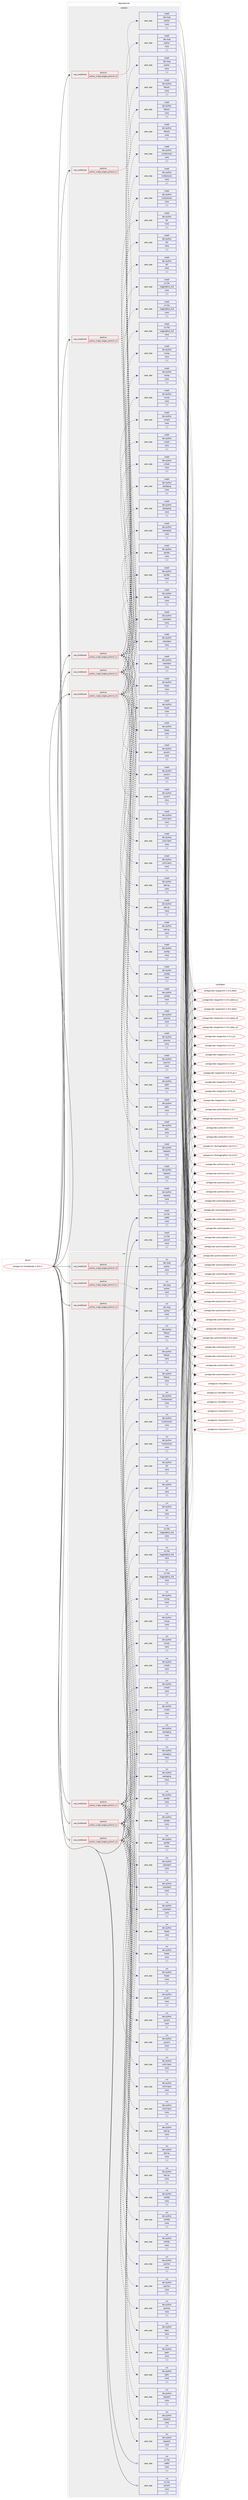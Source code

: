 digraph prolog {

# *************
# Graph options
# *************

newrank=true;
concentrate=true;
compound=true;
graph [rankdir=LR,fontname=Helvetica,fontsize=10,ranksep=1.5];#, ranksep=2.5, nodesep=0.2];
edge  [arrowhead=vee];
node  [fontname=Helvetica,fontsize=10];

# **********
# The ebuild
# **********

subgraph cluster_leftcol {
color=gray;
label=<<i>ebuild</i>>;
id [label="portage://sci-libs/datasets-2.18.0-r1", color=red, width=4, href="../sci-libs/datasets-2.18.0-r1.svg"];
}

# ****************
# The dependencies
# ****************

subgraph cluster_midcol {
color=gray;
label=<<i>dependencies</i>>;
subgraph cluster_compile {
fillcolor="#eeeeee";
style=filled;
label=<<i>compile</i>>;
subgraph cond106113 {
dependency401604 [label=<<TABLE BORDER="0" CELLBORDER="1" CELLSPACING="0" CELLPADDING="4"><TR><TD ROWSPAN="3" CELLPADDING="10">use_conditional</TD></TR><TR><TD>positive</TD></TR><TR><TD>python_single_target_python3_10</TD></TR></TABLE>>, shape=none, color=red];
subgraph pack292638 {
dependency401605 [label=<<TABLE BORDER="0" CELLBORDER="1" CELLSPACING="0" CELLPADDING="4" WIDTH="220"><TR><TD ROWSPAN="6" CELLPADDING="30">pack_dep</TD></TR><TR><TD WIDTH="110">install</TD></TR><TR><TD>dev-lang</TD></TR><TR><TD>python</TD></TR><TR><TD>none</TD></TR><TR><TD>[,,]</TD></TR></TABLE>>, shape=none, color=blue];
}
dependency401604:e -> dependency401605:w [weight=20,style="dashed",arrowhead="vee"];
}
id:e -> dependency401604:w [weight=20,style="solid",arrowhead="vee"];
subgraph cond106114 {
dependency401606 [label=<<TABLE BORDER="0" CELLBORDER="1" CELLSPACING="0" CELLPADDING="4"><TR><TD ROWSPAN="3" CELLPADDING="10">use_conditional</TD></TR><TR><TD>positive</TD></TR><TR><TD>python_single_target_python3_10</TD></TR></TABLE>>, shape=none, color=red];
subgraph pack292639 {
dependency401607 [label=<<TABLE BORDER="0" CELLBORDER="1" CELLSPACING="0" CELLPADDING="4" WIDTH="220"><TR><TD ROWSPAN="6" CELLPADDING="30">pack_dep</TD></TR><TR><TD WIDTH="110">install</TD></TR><TR><TD>dev-python</TD></TR><TR><TD>absl-py</TD></TR><TR><TD>none</TD></TR><TR><TD>[,,]</TD></TR></TABLE>>, shape=none, color=blue];
}
dependency401606:e -> dependency401607:w [weight=20,style="dashed",arrowhead="vee"];
subgraph pack292640 {
dependency401608 [label=<<TABLE BORDER="0" CELLBORDER="1" CELLSPACING="0" CELLPADDING="4" WIDTH="220"><TR><TD ROWSPAN="6" CELLPADDING="30">pack_dep</TD></TR><TR><TD WIDTH="110">install</TD></TR><TR><TD>dev-python</TD></TR><TR><TD>aiohttp</TD></TR><TR><TD>none</TD></TR><TR><TD>[,,]</TD></TR></TABLE>>, shape=none, color=blue];
}
dependency401606:e -> dependency401608:w [weight=20,style="dashed",arrowhead="vee"];
subgraph pack292641 {
dependency401609 [label=<<TABLE BORDER="0" CELLBORDER="1" CELLSPACING="0" CELLPADDING="4" WIDTH="220"><TR><TD ROWSPAN="6" CELLPADDING="30">pack_dep</TD></TR><TR><TD WIDTH="110">install</TD></TR><TR><TD>dev-python</TD></TR><TR><TD>dill</TD></TR><TR><TD>none</TD></TR><TR><TD>[,,]</TD></TR></TABLE>>, shape=none, color=blue];
}
dependency401606:e -> dependency401609:w [weight=20,style="dashed",arrowhead="vee"];
subgraph pack292642 {
dependency401610 [label=<<TABLE BORDER="0" CELLBORDER="1" CELLSPACING="0" CELLPADDING="4" WIDTH="220"><TR><TD ROWSPAN="6" CELLPADDING="30">pack_dep</TD></TR><TR><TD WIDTH="110">install</TD></TR><TR><TD>dev-python</TD></TR><TR><TD>filelock</TD></TR><TR><TD>none</TD></TR><TR><TD>[,,]</TD></TR></TABLE>>, shape=none, color=blue];
}
dependency401606:e -> dependency401610:w [weight=20,style="dashed",arrowhead="vee"];
subgraph pack292643 {
dependency401611 [label=<<TABLE BORDER="0" CELLBORDER="1" CELLSPACING="0" CELLPADDING="4" WIDTH="220"><TR><TD ROWSPAN="6" CELLPADDING="30">pack_dep</TD></TR><TR><TD WIDTH="110">install</TD></TR><TR><TD>dev-python</TD></TR><TR><TD>fsspec</TD></TR><TR><TD>none</TD></TR><TR><TD>[,,]</TD></TR></TABLE>>, shape=none, color=blue];
}
dependency401606:e -> dependency401611:w [weight=20,style="dashed",arrowhead="vee"];
subgraph pack292644 {
dependency401612 [label=<<TABLE BORDER="0" CELLBORDER="1" CELLSPACING="0" CELLPADDING="4" WIDTH="220"><TR><TD ROWSPAN="6" CELLPADDING="30">pack_dep</TD></TR><TR><TD WIDTH="110">install</TD></TR><TR><TD>dev-python</TD></TR><TR><TD>multiprocess</TD></TR><TR><TD>none</TD></TR><TR><TD>[,,]</TD></TR></TABLE>>, shape=none, color=blue];
}
dependency401606:e -> dependency401612:w [weight=20,style="dashed",arrowhead="vee"];
subgraph pack292645 {
dependency401613 [label=<<TABLE BORDER="0" CELLBORDER="1" CELLSPACING="0" CELLPADDING="4" WIDTH="220"><TR><TD ROWSPAN="6" CELLPADDING="30">pack_dep</TD></TR><TR><TD WIDTH="110">install</TD></TR><TR><TD>dev-python</TD></TR><TR><TD>numpy</TD></TR><TR><TD>none</TD></TR><TR><TD>[,,]</TD></TR></TABLE>>, shape=none, color=blue];
}
dependency401606:e -> dependency401613:w [weight=20,style="dashed",arrowhead="vee"];
subgraph pack292646 {
dependency401614 [label=<<TABLE BORDER="0" CELLBORDER="1" CELLSPACING="0" CELLPADDING="4" WIDTH="220"><TR><TD ROWSPAN="6" CELLPADDING="30">pack_dep</TD></TR><TR><TD WIDTH="110">install</TD></TR><TR><TD>dev-python</TD></TR><TR><TD>packaging</TD></TR><TR><TD>none</TD></TR><TR><TD>[,,]</TD></TR></TABLE>>, shape=none, color=blue];
}
dependency401606:e -> dependency401614:w [weight=20,style="dashed",arrowhead="vee"];
subgraph pack292647 {
dependency401615 [label=<<TABLE BORDER="0" CELLBORDER="1" CELLSPACING="0" CELLPADDING="4" WIDTH="220"><TR><TD ROWSPAN="6" CELLPADDING="30">pack_dep</TD></TR><TR><TD WIDTH="110">install</TD></TR><TR><TD>dev-python</TD></TR><TR><TD>pandas</TD></TR><TR><TD>none</TD></TR><TR><TD>[,,]</TD></TR></TABLE>>, shape=none, color=blue];
}
dependency401606:e -> dependency401615:w [weight=20,style="dashed",arrowhead="vee"];
subgraph pack292648 {
dependency401616 [label=<<TABLE BORDER="0" CELLBORDER="1" CELLSPACING="0" CELLPADDING="4" WIDTH="220"><TR><TD ROWSPAN="6" CELLPADDING="30">pack_dep</TD></TR><TR><TD WIDTH="110">install</TD></TR><TR><TD>dev-python</TD></TR><TR><TD>pyarrow</TD></TR><TR><TD>none</TD></TR><TR><TD>[,,]</TD></TR></TABLE>>, shape=none, color=blue];
}
dependency401606:e -> dependency401616:w [weight=20,style="dashed",arrowhead="vee"];
subgraph pack292649 {
dependency401617 [label=<<TABLE BORDER="0" CELLBORDER="1" CELLSPACING="0" CELLPADDING="4" WIDTH="220"><TR><TD ROWSPAN="6" CELLPADDING="30">pack_dep</TD></TR><TR><TD WIDTH="110">install</TD></TR><TR><TD>dev-python</TD></TR><TR><TD>pyyaml</TD></TR><TR><TD>none</TD></TR><TR><TD>[,,]</TD></TR></TABLE>>, shape=none, color=blue];
}
dependency401606:e -> dependency401617:w [weight=20,style="dashed",arrowhead="vee"];
subgraph pack292650 {
dependency401618 [label=<<TABLE BORDER="0" CELLBORDER="1" CELLSPACING="0" CELLPADDING="4" WIDTH="220"><TR><TD ROWSPAN="6" CELLPADDING="30">pack_dep</TD></TR><TR><TD WIDTH="110">install</TD></TR><TR><TD>dev-python</TD></TR><TR><TD>requests</TD></TR><TR><TD>none</TD></TR><TR><TD>[,,]</TD></TR></TABLE>>, shape=none, color=blue];
}
dependency401606:e -> dependency401618:w [weight=20,style="dashed",arrowhead="vee"];
subgraph pack292651 {
dependency401619 [label=<<TABLE BORDER="0" CELLBORDER="1" CELLSPACING="0" CELLPADDING="4" WIDTH="220"><TR><TD ROWSPAN="6" CELLPADDING="30">pack_dep</TD></TR><TR><TD WIDTH="110">install</TD></TR><TR><TD>dev-python</TD></TR><TR><TD>scikit-learn</TD></TR><TR><TD>none</TD></TR><TR><TD>[,,]</TD></TR></TABLE>>, shape=none, color=blue];
}
dependency401606:e -> dependency401619:w [weight=20,style="dashed",arrowhead="vee"];
subgraph pack292652 {
dependency401620 [label=<<TABLE BORDER="0" CELLBORDER="1" CELLSPACING="0" CELLPADDING="4" WIDTH="220"><TR><TD ROWSPAN="6" CELLPADDING="30">pack_dep</TD></TR><TR><TD WIDTH="110">install</TD></TR><TR><TD>dev-python</TD></TR><TR><TD>tqdm</TD></TR><TR><TD>none</TD></TR><TR><TD>[,,]</TD></TR></TABLE>>, shape=none, color=blue];
}
dependency401606:e -> dependency401620:w [weight=20,style="dashed",arrowhead="vee"];
subgraph pack292653 {
dependency401621 [label=<<TABLE BORDER="0" CELLBORDER="1" CELLSPACING="0" CELLPADDING="4" WIDTH="220"><TR><TD ROWSPAN="6" CELLPADDING="30">pack_dep</TD></TR><TR><TD WIDTH="110">install</TD></TR><TR><TD>dev-python</TD></TR><TR><TD>xxhash</TD></TR><TR><TD>none</TD></TR><TR><TD>[,,]</TD></TR></TABLE>>, shape=none, color=blue];
}
dependency401606:e -> dependency401621:w [weight=20,style="dashed",arrowhead="vee"];
subgraph pack292654 {
dependency401622 [label=<<TABLE BORDER="0" CELLBORDER="1" CELLSPACING="0" CELLPADDING="4" WIDTH="220"><TR><TD ROWSPAN="6" CELLPADDING="30">pack_dep</TD></TR><TR><TD WIDTH="110">install</TD></TR><TR><TD>dev-python</TD></TR><TR><TD>zstandard</TD></TR><TR><TD>none</TD></TR><TR><TD>[,,]</TD></TR></TABLE>>, shape=none, color=blue];
}
dependency401606:e -> dependency401622:w [weight=20,style="dashed",arrowhead="vee"];
subgraph pack292655 {
dependency401623 [label=<<TABLE BORDER="0" CELLBORDER="1" CELLSPACING="0" CELLPADDING="4" WIDTH="220"><TR><TD ROWSPAN="6" CELLPADDING="30">pack_dep</TD></TR><TR><TD WIDTH="110">install</TD></TR><TR><TD>sci-libs</TD></TR><TR><TD>huggingface_hub</TD></TR><TR><TD>none</TD></TR><TR><TD>[,,]</TD></TR></TABLE>>, shape=none, color=blue];
}
dependency401606:e -> dependency401623:w [weight=20,style="dashed",arrowhead="vee"];
}
id:e -> dependency401606:w [weight=20,style="solid",arrowhead="vee"];
subgraph cond106115 {
dependency401624 [label=<<TABLE BORDER="0" CELLBORDER="1" CELLSPACING="0" CELLPADDING="4"><TR><TD ROWSPAN="3" CELLPADDING="10">use_conditional</TD></TR><TR><TD>positive</TD></TR><TR><TD>python_single_target_python3_11</TD></TR></TABLE>>, shape=none, color=red];
subgraph pack292656 {
dependency401625 [label=<<TABLE BORDER="0" CELLBORDER="1" CELLSPACING="0" CELLPADDING="4" WIDTH="220"><TR><TD ROWSPAN="6" CELLPADDING="30">pack_dep</TD></TR><TR><TD WIDTH="110">install</TD></TR><TR><TD>dev-lang</TD></TR><TR><TD>python</TD></TR><TR><TD>none</TD></TR><TR><TD>[,,]</TD></TR></TABLE>>, shape=none, color=blue];
}
dependency401624:e -> dependency401625:w [weight=20,style="dashed",arrowhead="vee"];
}
id:e -> dependency401624:w [weight=20,style="solid",arrowhead="vee"];
subgraph cond106116 {
dependency401626 [label=<<TABLE BORDER="0" CELLBORDER="1" CELLSPACING="0" CELLPADDING="4"><TR><TD ROWSPAN="3" CELLPADDING="10">use_conditional</TD></TR><TR><TD>positive</TD></TR><TR><TD>python_single_target_python3_11</TD></TR></TABLE>>, shape=none, color=red];
subgraph pack292657 {
dependency401627 [label=<<TABLE BORDER="0" CELLBORDER="1" CELLSPACING="0" CELLPADDING="4" WIDTH="220"><TR><TD ROWSPAN="6" CELLPADDING="30">pack_dep</TD></TR><TR><TD WIDTH="110">install</TD></TR><TR><TD>dev-python</TD></TR><TR><TD>absl-py</TD></TR><TR><TD>none</TD></TR><TR><TD>[,,]</TD></TR></TABLE>>, shape=none, color=blue];
}
dependency401626:e -> dependency401627:w [weight=20,style="dashed",arrowhead="vee"];
subgraph pack292658 {
dependency401628 [label=<<TABLE BORDER="0" CELLBORDER="1" CELLSPACING="0" CELLPADDING="4" WIDTH="220"><TR><TD ROWSPAN="6" CELLPADDING="30">pack_dep</TD></TR><TR><TD WIDTH="110">install</TD></TR><TR><TD>dev-python</TD></TR><TR><TD>aiohttp</TD></TR><TR><TD>none</TD></TR><TR><TD>[,,]</TD></TR></TABLE>>, shape=none, color=blue];
}
dependency401626:e -> dependency401628:w [weight=20,style="dashed",arrowhead="vee"];
subgraph pack292659 {
dependency401629 [label=<<TABLE BORDER="0" CELLBORDER="1" CELLSPACING="0" CELLPADDING="4" WIDTH="220"><TR><TD ROWSPAN="6" CELLPADDING="30">pack_dep</TD></TR><TR><TD WIDTH="110">install</TD></TR><TR><TD>dev-python</TD></TR><TR><TD>dill</TD></TR><TR><TD>none</TD></TR><TR><TD>[,,]</TD></TR></TABLE>>, shape=none, color=blue];
}
dependency401626:e -> dependency401629:w [weight=20,style="dashed",arrowhead="vee"];
subgraph pack292660 {
dependency401630 [label=<<TABLE BORDER="0" CELLBORDER="1" CELLSPACING="0" CELLPADDING="4" WIDTH="220"><TR><TD ROWSPAN="6" CELLPADDING="30">pack_dep</TD></TR><TR><TD WIDTH="110">install</TD></TR><TR><TD>dev-python</TD></TR><TR><TD>filelock</TD></TR><TR><TD>none</TD></TR><TR><TD>[,,]</TD></TR></TABLE>>, shape=none, color=blue];
}
dependency401626:e -> dependency401630:w [weight=20,style="dashed",arrowhead="vee"];
subgraph pack292661 {
dependency401631 [label=<<TABLE BORDER="0" CELLBORDER="1" CELLSPACING="0" CELLPADDING="4" WIDTH="220"><TR><TD ROWSPAN="6" CELLPADDING="30">pack_dep</TD></TR><TR><TD WIDTH="110">install</TD></TR><TR><TD>dev-python</TD></TR><TR><TD>fsspec</TD></TR><TR><TD>none</TD></TR><TR><TD>[,,]</TD></TR></TABLE>>, shape=none, color=blue];
}
dependency401626:e -> dependency401631:w [weight=20,style="dashed",arrowhead="vee"];
subgraph pack292662 {
dependency401632 [label=<<TABLE BORDER="0" CELLBORDER="1" CELLSPACING="0" CELLPADDING="4" WIDTH="220"><TR><TD ROWSPAN="6" CELLPADDING="30">pack_dep</TD></TR><TR><TD WIDTH="110">install</TD></TR><TR><TD>dev-python</TD></TR><TR><TD>multiprocess</TD></TR><TR><TD>none</TD></TR><TR><TD>[,,]</TD></TR></TABLE>>, shape=none, color=blue];
}
dependency401626:e -> dependency401632:w [weight=20,style="dashed",arrowhead="vee"];
subgraph pack292663 {
dependency401633 [label=<<TABLE BORDER="0" CELLBORDER="1" CELLSPACING="0" CELLPADDING="4" WIDTH="220"><TR><TD ROWSPAN="6" CELLPADDING="30">pack_dep</TD></TR><TR><TD WIDTH="110">install</TD></TR><TR><TD>dev-python</TD></TR><TR><TD>numpy</TD></TR><TR><TD>none</TD></TR><TR><TD>[,,]</TD></TR></TABLE>>, shape=none, color=blue];
}
dependency401626:e -> dependency401633:w [weight=20,style="dashed",arrowhead="vee"];
subgraph pack292664 {
dependency401634 [label=<<TABLE BORDER="0" CELLBORDER="1" CELLSPACING="0" CELLPADDING="4" WIDTH="220"><TR><TD ROWSPAN="6" CELLPADDING="30">pack_dep</TD></TR><TR><TD WIDTH="110">install</TD></TR><TR><TD>dev-python</TD></TR><TR><TD>packaging</TD></TR><TR><TD>none</TD></TR><TR><TD>[,,]</TD></TR></TABLE>>, shape=none, color=blue];
}
dependency401626:e -> dependency401634:w [weight=20,style="dashed",arrowhead="vee"];
subgraph pack292665 {
dependency401635 [label=<<TABLE BORDER="0" CELLBORDER="1" CELLSPACING="0" CELLPADDING="4" WIDTH="220"><TR><TD ROWSPAN="6" CELLPADDING="30">pack_dep</TD></TR><TR><TD WIDTH="110">install</TD></TR><TR><TD>dev-python</TD></TR><TR><TD>pandas</TD></TR><TR><TD>none</TD></TR><TR><TD>[,,]</TD></TR></TABLE>>, shape=none, color=blue];
}
dependency401626:e -> dependency401635:w [weight=20,style="dashed",arrowhead="vee"];
subgraph pack292666 {
dependency401636 [label=<<TABLE BORDER="0" CELLBORDER="1" CELLSPACING="0" CELLPADDING="4" WIDTH="220"><TR><TD ROWSPAN="6" CELLPADDING="30">pack_dep</TD></TR><TR><TD WIDTH="110">install</TD></TR><TR><TD>dev-python</TD></TR><TR><TD>pyarrow</TD></TR><TR><TD>none</TD></TR><TR><TD>[,,]</TD></TR></TABLE>>, shape=none, color=blue];
}
dependency401626:e -> dependency401636:w [weight=20,style="dashed",arrowhead="vee"];
subgraph pack292667 {
dependency401637 [label=<<TABLE BORDER="0" CELLBORDER="1" CELLSPACING="0" CELLPADDING="4" WIDTH="220"><TR><TD ROWSPAN="6" CELLPADDING="30">pack_dep</TD></TR><TR><TD WIDTH="110">install</TD></TR><TR><TD>dev-python</TD></TR><TR><TD>pyyaml</TD></TR><TR><TD>none</TD></TR><TR><TD>[,,]</TD></TR></TABLE>>, shape=none, color=blue];
}
dependency401626:e -> dependency401637:w [weight=20,style="dashed",arrowhead="vee"];
subgraph pack292668 {
dependency401638 [label=<<TABLE BORDER="0" CELLBORDER="1" CELLSPACING="0" CELLPADDING="4" WIDTH="220"><TR><TD ROWSPAN="6" CELLPADDING="30">pack_dep</TD></TR><TR><TD WIDTH="110">install</TD></TR><TR><TD>dev-python</TD></TR><TR><TD>requests</TD></TR><TR><TD>none</TD></TR><TR><TD>[,,]</TD></TR></TABLE>>, shape=none, color=blue];
}
dependency401626:e -> dependency401638:w [weight=20,style="dashed",arrowhead="vee"];
subgraph pack292669 {
dependency401639 [label=<<TABLE BORDER="0" CELLBORDER="1" CELLSPACING="0" CELLPADDING="4" WIDTH="220"><TR><TD ROWSPAN="6" CELLPADDING="30">pack_dep</TD></TR><TR><TD WIDTH="110">install</TD></TR><TR><TD>dev-python</TD></TR><TR><TD>scikit-learn</TD></TR><TR><TD>none</TD></TR><TR><TD>[,,]</TD></TR></TABLE>>, shape=none, color=blue];
}
dependency401626:e -> dependency401639:w [weight=20,style="dashed",arrowhead="vee"];
subgraph pack292670 {
dependency401640 [label=<<TABLE BORDER="0" CELLBORDER="1" CELLSPACING="0" CELLPADDING="4" WIDTH="220"><TR><TD ROWSPAN="6" CELLPADDING="30">pack_dep</TD></TR><TR><TD WIDTH="110">install</TD></TR><TR><TD>dev-python</TD></TR><TR><TD>tqdm</TD></TR><TR><TD>none</TD></TR><TR><TD>[,,]</TD></TR></TABLE>>, shape=none, color=blue];
}
dependency401626:e -> dependency401640:w [weight=20,style="dashed",arrowhead="vee"];
subgraph pack292671 {
dependency401641 [label=<<TABLE BORDER="0" CELLBORDER="1" CELLSPACING="0" CELLPADDING="4" WIDTH="220"><TR><TD ROWSPAN="6" CELLPADDING="30">pack_dep</TD></TR><TR><TD WIDTH="110">install</TD></TR><TR><TD>dev-python</TD></TR><TR><TD>xxhash</TD></TR><TR><TD>none</TD></TR><TR><TD>[,,]</TD></TR></TABLE>>, shape=none, color=blue];
}
dependency401626:e -> dependency401641:w [weight=20,style="dashed",arrowhead="vee"];
subgraph pack292672 {
dependency401642 [label=<<TABLE BORDER="0" CELLBORDER="1" CELLSPACING="0" CELLPADDING="4" WIDTH="220"><TR><TD ROWSPAN="6" CELLPADDING="30">pack_dep</TD></TR><TR><TD WIDTH="110">install</TD></TR><TR><TD>dev-python</TD></TR><TR><TD>zstandard</TD></TR><TR><TD>none</TD></TR><TR><TD>[,,]</TD></TR></TABLE>>, shape=none, color=blue];
}
dependency401626:e -> dependency401642:w [weight=20,style="dashed",arrowhead="vee"];
subgraph pack292673 {
dependency401643 [label=<<TABLE BORDER="0" CELLBORDER="1" CELLSPACING="0" CELLPADDING="4" WIDTH="220"><TR><TD ROWSPAN="6" CELLPADDING="30">pack_dep</TD></TR><TR><TD WIDTH="110">install</TD></TR><TR><TD>sci-libs</TD></TR><TR><TD>huggingface_hub</TD></TR><TR><TD>none</TD></TR><TR><TD>[,,]</TD></TR></TABLE>>, shape=none, color=blue];
}
dependency401626:e -> dependency401643:w [weight=20,style="dashed",arrowhead="vee"];
}
id:e -> dependency401626:w [weight=20,style="solid",arrowhead="vee"];
subgraph cond106117 {
dependency401644 [label=<<TABLE BORDER="0" CELLBORDER="1" CELLSPACING="0" CELLPADDING="4"><TR><TD ROWSPAN="3" CELLPADDING="10">use_conditional</TD></TR><TR><TD>positive</TD></TR><TR><TD>python_single_target_python3_12</TD></TR></TABLE>>, shape=none, color=red];
subgraph pack292674 {
dependency401645 [label=<<TABLE BORDER="0" CELLBORDER="1" CELLSPACING="0" CELLPADDING="4" WIDTH="220"><TR><TD ROWSPAN="6" CELLPADDING="30">pack_dep</TD></TR><TR><TD WIDTH="110">install</TD></TR><TR><TD>dev-lang</TD></TR><TR><TD>python</TD></TR><TR><TD>none</TD></TR><TR><TD>[,,]</TD></TR></TABLE>>, shape=none, color=blue];
}
dependency401644:e -> dependency401645:w [weight=20,style="dashed",arrowhead="vee"];
}
id:e -> dependency401644:w [weight=20,style="solid",arrowhead="vee"];
subgraph cond106118 {
dependency401646 [label=<<TABLE BORDER="0" CELLBORDER="1" CELLSPACING="0" CELLPADDING="4"><TR><TD ROWSPAN="3" CELLPADDING="10">use_conditional</TD></TR><TR><TD>positive</TD></TR><TR><TD>python_single_target_python3_12</TD></TR></TABLE>>, shape=none, color=red];
subgraph pack292675 {
dependency401647 [label=<<TABLE BORDER="0" CELLBORDER="1" CELLSPACING="0" CELLPADDING="4" WIDTH="220"><TR><TD ROWSPAN="6" CELLPADDING="30">pack_dep</TD></TR><TR><TD WIDTH="110">install</TD></TR><TR><TD>dev-python</TD></TR><TR><TD>absl-py</TD></TR><TR><TD>none</TD></TR><TR><TD>[,,]</TD></TR></TABLE>>, shape=none, color=blue];
}
dependency401646:e -> dependency401647:w [weight=20,style="dashed",arrowhead="vee"];
subgraph pack292676 {
dependency401648 [label=<<TABLE BORDER="0" CELLBORDER="1" CELLSPACING="0" CELLPADDING="4" WIDTH="220"><TR><TD ROWSPAN="6" CELLPADDING="30">pack_dep</TD></TR><TR><TD WIDTH="110">install</TD></TR><TR><TD>dev-python</TD></TR><TR><TD>aiohttp</TD></TR><TR><TD>none</TD></TR><TR><TD>[,,]</TD></TR></TABLE>>, shape=none, color=blue];
}
dependency401646:e -> dependency401648:w [weight=20,style="dashed",arrowhead="vee"];
subgraph pack292677 {
dependency401649 [label=<<TABLE BORDER="0" CELLBORDER="1" CELLSPACING="0" CELLPADDING="4" WIDTH="220"><TR><TD ROWSPAN="6" CELLPADDING="30">pack_dep</TD></TR><TR><TD WIDTH="110">install</TD></TR><TR><TD>dev-python</TD></TR><TR><TD>dill</TD></TR><TR><TD>none</TD></TR><TR><TD>[,,]</TD></TR></TABLE>>, shape=none, color=blue];
}
dependency401646:e -> dependency401649:w [weight=20,style="dashed",arrowhead="vee"];
subgraph pack292678 {
dependency401650 [label=<<TABLE BORDER="0" CELLBORDER="1" CELLSPACING="0" CELLPADDING="4" WIDTH="220"><TR><TD ROWSPAN="6" CELLPADDING="30">pack_dep</TD></TR><TR><TD WIDTH="110">install</TD></TR><TR><TD>dev-python</TD></TR><TR><TD>filelock</TD></TR><TR><TD>none</TD></TR><TR><TD>[,,]</TD></TR></TABLE>>, shape=none, color=blue];
}
dependency401646:e -> dependency401650:w [weight=20,style="dashed",arrowhead="vee"];
subgraph pack292679 {
dependency401651 [label=<<TABLE BORDER="0" CELLBORDER="1" CELLSPACING="0" CELLPADDING="4" WIDTH="220"><TR><TD ROWSPAN="6" CELLPADDING="30">pack_dep</TD></TR><TR><TD WIDTH="110">install</TD></TR><TR><TD>dev-python</TD></TR><TR><TD>fsspec</TD></TR><TR><TD>none</TD></TR><TR><TD>[,,]</TD></TR></TABLE>>, shape=none, color=blue];
}
dependency401646:e -> dependency401651:w [weight=20,style="dashed",arrowhead="vee"];
subgraph pack292680 {
dependency401652 [label=<<TABLE BORDER="0" CELLBORDER="1" CELLSPACING="0" CELLPADDING="4" WIDTH="220"><TR><TD ROWSPAN="6" CELLPADDING="30">pack_dep</TD></TR><TR><TD WIDTH="110">install</TD></TR><TR><TD>dev-python</TD></TR><TR><TD>multiprocess</TD></TR><TR><TD>none</TD></TR><TR><TD>[,,]</TD></TR></TABLE>>, shape=none, color=blue];
}
dependency401646:e -> dependency401652:w [weight=20,style="dashed",arrowhead="vee"];
subgraph pack292681 {
dependency401653 [label=<<TABLE BORDER="0" CELLBORDER="1" CELLSPACING="0" CELLPADDING="4" WIDTH="220"><TR><TD ROWSPAN="6" CELLPADDING="30">pack_dep</TD></TR><TR><TD WIDTH="110">install</TD></TR><TR><TD>dev-python</TD></TR><TR><TD>numpy</TD></TR><TR><TD>none</TD></TR><TR><TD>[,,]</TD></TR></TABLE>>, shape=none, color=blue];
}
dependency401646:e -> dependency401653:w [weight=20,style="dashed",arrowhead="vee"];
subgraph pack292682 {
dependency401654 [label=<<TABLE BORDER="0" CELLBORDER="1" CELLSPACING="0" CELLPADDING="4" WIDTH="220"><TR><TD ROWSPAN="6" CELLPADDING="30">pack_dep</TD></TR><TR><TD WIDTH="110">install</TD></TR><TR><TD>dev-python</TD></TR><TR><TD>packaging</TD></TR><TR><TD>none</TD></TR><TR><TD>[,,]</TD></TR></TABLE>>, shape=none, color=blue];
}
dependency401646:e -> dependency401654:w [weight=20,style="dashed",arrowhead="vee"];
subgraph pack292683 {
dependency401655 [label=<<TABLE BORDER="0" CELLBORDER="1" CELLSPACING="0" CELLPADDING="4" WIDTH="220"><TR><TD ROWSPAN="6" CELLPADDING="30">pack_dep</TD></TR><TR><TD WIDTH="110">install</TD></TR><TR><TD>dev-python</TD></TR><TR><TD>pandas</TD></TR><TR><TD>none</TD></TR><TR><TD>[,,]</TD></TR></TABLE>>, shape=none, color=blue];
}
dependency401646:e -> dependency401655:w [weight=20,style="dashed",arrowhead="vee"];
subgraph pack292684 {
dependency401656 [label=<<TABLE BORDER="0" CELLBORDER="1" CELLSPACING="0" CELLPADDING="4" WIDTH="220"><TR><TD ROWSPAN="6" CELLPADDING="30">pack_dep</TD></TR><TR><TD WIDTH="110">install</TD></TR><TR><TD>dev-python</TD></TR><TR><TD>pyarrow</TD></TR><TR><TD>none</TD></TR><TR><TD>[,,]</TD></TR></TABLE>>, shape=none, color=blue];
}
dependency401646:e -> dependency401656:w [weight=20,style="dashed",arrowhead="vee"];
subgraph pack292685 {
dependency401657 [label=<<TABLE BORDER="0" CELLBORDER="1" CELLSPACING="0" CELLPADDING="4" WIDTH="220"><TR><TD ROWSPAN="6" CELLPADDING="30">pack_dep</TD></TR><TR><TD WIDTH="110">install</TD></TR><TR><TD>dev-python</TD></TR><TR><TD>pyyaml</TD></TR><TR><TD>none</TD></TR><TR><TD>[,,]</TD></TR></TABLE>>, shape=none, color=blue];
}
dependency401646:e -> dependency401657:w [weight=20,style="dashed",arrowhead="vee"];
subgraph pack292686 {
dependency401658 [label=<<TABLE BORDER="0" CELLBORDER="1" CELLSPACING="0" CELLPADDING="4" WIDTH="220"><TR><TD ROWSPAN="6" CELLPADDING="30">pack_dep</TD></TR><TR><TD WIDTH="110">install</TD></TR><TR><TD>dev-python</TD></TR><TR><TD>requests</TD></TR><TR><TD>none</TD></TR><TR><TD>[,,]</TD></TR></TABLE>>, shape=none, color=blue];
}
dependency401646:e -> dependency401658:w [weight=20,style="dashed",arrowhead="vee"];
subgraph pack292687 {
dependency401659 [label=<<TABLE BORDER="0" CELLBORDER="1" CELLSPACING="0" CELLPADDING="4" WIDTH="220"><TR><TD ROWSPAN="6" CELLPADDING="30">pack_dep</TD></TR><TR><TD WIDTH="110">install</TD></TR><TR><TD>dev-python</TD></TR><TR><TD>scikit-learn</TD></TR><TR><TD>none</TD></TR><TR><TD>[,,]</TD></TR></TABLE>>, shape=none, color=blue];
}
dependency401646:e -> dependency401659:w [weight=20,style="dashed",arrowhead="vee"];
subgraph pack292688 {
dependency401660 [label=<<TABLE BORDER="0" CELLBORDER="1" CELLSPACING="0" CELLPADDING="4" WIDTH="220"><TR><TD ROWSPAN="6" CELLPADDING="30">pack_dep</TD></TR><TR><TD WIDTH="110">install</TD></TR><TR><TD>dev-python</TD></TR><TR><TD>tqdm</TD></TR><TR><TD>none</TD></TR><TR><TD>[,,]</TD></TR></TABLE>>, shape=none, color=blue];
}
dependency401646:e -> dependency401660:w [weight=20,style="dashed",arrowhead="vee"];
subgraph pack292689 {
dependency401661 [label=<<TABLE BORDER="0" CELLBORDER="1" CELLSPACING="0" CELLPADDING="4" WIDTH="220"><TR><TD ROWSPAN="6" CELLPADDING="30">pack_dep</TD></TR><TR><TD WIDTH="110">install</TD></TR><TR><TD>dev-python</TD></TR><TR><TD>xxhash</TD></TR><TR><TD>none</TD></TR><TR><TD>[,,]</TD></TR></TABLE>>, shape=none, color=blue];
}
dependency401646:e -> dependency401661:w [weight=20,style="dashed",arrowhead="vee"];
subgraph pack292690 {
dependency401662 [label=<<TABLE BORDER="0" CELLBORDER="1" CELLSPACING="0" CELLPADDING="4" WIDTH="220"><TR><TD ROWSPAN="6" CELLPADDING="30">pack_dep</TD></TR><TR><TD WIDTH="110">install</TD></TR><TR><TD>dev-python</TD></TR><TR><TD>zstandard</TD></TR><TR><TD>none</TD></TR><TR><TD>[,,]</TD></TR></TABLE>>, shape=none, color=blue];
}
dependency401646:e -> dependency401662:w [weight=20,style="dashed",arrowhead="vee"];
subgraph pack292691 {
dependency401663 [label=<<TABLE BORDER="0" CELLBORDER="1" CELLSPACING="0" CELLPADDING="4" WIDTH="220"><TR><TD ROWSPAN="6" CELLPADDING="30">pack_dep</TD></TR><TR><TD WIDTH="110">install</TD></TR><TR><TD>sci-libs</TD></TR><TR><TD>huggingface_hub</TD></TR><TR><TD>none</TD></TR><TR><TD>[,,]</TD></TR></TABLE>>, shape=none, color=blue];
}
dependency401646:e -> dependency401663:w [weight=20,style="dashed",arrowhead="vee"];
}
id:e -> dependency401646:w [weight=20,style="solid",arrowhead="vee"];
subgraph pack292692 {
dependency401664 [label=<<TABLE BORDER="0" CELLBORDER="1" CELLSPACING="0" CELLPADDING="4" WIDTH="220"><TR><TD ROWSPAN="6" CELLPADDING="30">pack_dep</TD></TR><TR><TD WIDTH="110">install</TD></TR><TR><TD>sci-libs</TD></TR><TR><TD>caffe2</TD></TR><TR><TD>none</TD></TR><TR><TD>[,,]</TD></TR></TABLE>>, shape=none, color=blue];
}
id:e -> dependency401664:w [weight=20,style="solid",arrowhead="vee"];
subgraph pack292693 {
dependency401665 [label=<<TABLE BORDER="0" CELLBORDER="1" CELLSPACING="0" CELLPADDING="4" WIDTH="220"><TR><TD ROWSPAN="6" CELLPADDING="30">pack_dep</TD></TR><TR><TD WIDTH="110">install</TD></TR><TR><TD>sci-libs</TD></TR><TR><TD>pytorch</TD></TR><TR><TD>none</TD></TR><TR><TD>[,,]</TD></TR></TABLE>>, shape=none, color=blue];
}
id:e -> dependency401665:w [weight=20,style="solid",arrowhead="vee"];
}
subgraph cluster_compileandrun {
fillcolor="#eeeeee";
style=filled;
label=<<i>compile and run</i>>;
}
subgraph cluster_run {
fillcolor="#eeeeee";
style=filled;
label=<<i>run</i>>;
subgraph cond106119 {
dependency401666 [label=<<TABLE BORDER="0" CELLBORDER="1" CELLSPACING="0" CELLPADDING="4"><TR><TD ROWSPAN="3" CELLPADDING="10">use_conditional</TD></TR><TR><TD>positive</TD></TR><TR><TD>python_single_target_python3_10</TD></TR></TABLE>>, shape=none, color=red];
subgraph pack292694 {
dependency401667 [label=<<TABLE BORDER="0" CELLBORDER="1" CELLSPACING="0" CELLPADDING="4" WIDTH="220"><TR><TD ROWSPAN="6" CELLPADDING="30">pack_dep</TD></TR><TR><TD WIDTH="110">run</TD></TR><TR><TD>dev-lang</TD></TR><TR><TD>python</TD></TR><TR><TD>none</TD></TR><TR><TD>[,,]</TD></TR></TABLE>>, shape=none, color=blue];
}
dependency401666:e -> dependency401667:w [weight=20,style="dashed",arrowhead="vee"];
}
id:e -> dependency401666:w [weight=20,style="solid",arrowhead="odot"];
subgraph cond106120 {
dependency401668 [label=<<TABLE BORDER="0" CELLBORDER="1" CELLSPACING="0" CELLPADDING="4"><TR><TD ROWSPAN="3" CELLPADDING="10">use_conditional</TD></TR><TR><TD>positive</TD></TR><TR><TD>python_single_target_python3_10</TD></TR></TABLE>>, shape=none, color=red];
subgraph pack292695 {
dependency401669 [label=<<TABLE BORDER="0" CELLBORDER="1" CELLSPACING="0" CELLPADDING="4" WIDTH="220"><TR><TD ROWSPAN="6" CELLPADDING="30">pack_dep</TD></TR><TR><TD WIDTH="110">run</TD></TR><TR><TD>dev-python</TD></TR><TR><TD>absl-py</TD></TR><TR><TD>none</TD></TR><TR><TD>[,,]</TD></TR></TABLE>>, shape=none, color=blue];
}
dependency401668:e -> dependency401669:w [weight=20,style="dashed",arrowhead="vee"];
subgraph pack292696 {
dependency401670 [label=<<TABLE BORDER="0" CELLBORDER="1" CELLSPACING="0" CELLPADDING="4" WIDTH="220"><TR><TD ROWSPAN="6" CELLPADDING="30">pack_dep</TD></TR><TR><TD WIDTH="110">run</TD></TR><TR><TD>dev-python</TD></TR><TR><TD>aiohttp</TD></TR><TR><TD>none</TD></TR><TR><TD>[,,]</TD></TR></TABLE>>, shape=none, color=blue];
}
dependency401668:e -> dependency401670:w [weight=20,style="dashed",arrowhead="vee"];
subgraph pack292697 {
dependency401671 [label=<<TABLE BORDER="0" CELLBORDER="1" CELLSPACING="0" CELLPADDING="4" WIDTH="220"><TR><TD ROWSPAN="6" CELLPADDING="30">pack_dep</TD></TR><TR><TD WIDTH="110">run</TD></TR><TR><TD>dev-python</TD></TR><TR><TD>dill</TD></TR><TR><TD>none</TD></TR><TR><TD>[,,]</TD></TR></TABLE>>, shape=none, color=blue];
}
dependency401668:e -> dependency401671:w [weight=20,style="dashed",arrowhead="vee"];
subgraph pack292698 {
dependency401672 [label=<<TABLE BORDER="0" CELLBORDER="1" CELLSPACING="0" CELLPADDING="4" WIDTH="220"><TR><TD ROWSPAN="6" CELLPADDING="30">pack_dep</TD></TR><TR><TD WIDTH="110">run</TD></TR><TR><TD>dev-python</TD></TR><TR><TD>filelock</TD></TR><TR><TD>none</TD></TR><TR><TD>[,,]</TD></TR></TABLE>>, shape=none, color=blue];
}
dependency401668:e -> dependency401672:w [weight=20,style="dashed",arrowhead="vee"];
subgraph pack292699 {
dependency401673 [label=<<TABLE BORDER="0" CELLBORDER="1" CELLSPACING="0" CELLPADDING="4" WIDTH="220"><TR><TD ROWSPAN="6" CELLPADDING="30">pack_dep</TD></TR><TR><TD WIDTH="110">run</TD></TR><TR><TD>dev-python</TD></TR><TR><TD>fsspec</TD></TR><TR><TD>none</TD></TR><TR><TD>[,,]</TD></TR></TABLE>>, shape=none, color=blue];
}
dependency401668:e -> dependency401673:w [weight=20,style="dashed",arrowhead="vee"];
subgraph pack292700 {
dependency401674 [label=<<TABLE BORDER="0" CELLBORDER="1" CELLSPACING="0" CELLPADDING="4" WIDTH="220"><TR><TD ROWSPAN="6" CELLPADDING="30">pack_dep</TD></TR><TR><TD WIDTH="110">run</TD></TR><TR><TD>dev-python</TD></TR><TR><TD>multiprocess</TD></TR><TR><TD>none</TD></TR><TR><TD>[,,]</TD></TR></TABLE>>, shape=none, color=blue];
}
dependency401668:e -> dependency401674:w [weight=20,style="dashed",arrowhead="vee"];
subgraph pack292701 {
dependency401675 [label=<<TABLE BORDER="0" CELLBORDER="1" CELLSPACING="0" CELLPADDING="4" WIDTH="220"><TR><TD ROWSPAN="6" CELLPADDING="30">pack_dep</TD></TR><TR><TD WIDTH="110">run</TD></TR><TR><TD>dev-python</TD></TR><TR><TD>numpy</TD></TR><TR><TD>none</TD></TR><TR><TD>[,,]</TD></TR></TABLE>>, shape=none, color=blue];
}
dependency401668:e -> dependency401675:w [weight=20,style="dashed",arrowhead="vee"];
subgraph pack292702 {
dependency401676 [label=<<TABLE BORDER="0" CELLBORDER="1" CELLSPACING="0" CELLPADDING="4" WIDTH="220"><TR><TD ROWSPAN="6" CELLPADDING="30">pack_dep</TD></TR><TR><TD WIDTH="110">run</TD></TR><TR><TD>dev-python</TD></TR><TR><TD>packaging</TD></TR><TR><TD>none</TD></TR><TR><TD>[,,]</TD></TR></TABLE>>, shape=none, color=blue];
}
dependency401668:e -> dependency401676:w [weight=20,style="dashed",arrowhead="vee"];
subgraph pack292703 {
dependency401677 [label=<<TABLE BORDER="0" CELLBORDER="1" CELLSPACING="0" CELLPADDING="4" WIDTH="220"><TR><TD ROWSPAN="6" CELLPADDING="30">pack_dep</TD></TR><TR><TD WIDTH="110">run</TD></TR><TR><TD>dev-python</TD></TR><TR><TD>pandas</TD></TR><TR><TD>none</TD></TR><TR><TD>[,,]</TD></TR></TABLE>>, shape=none, color=blue];
}
dependency401668:e -> dependency401677:w [weight=20,style="dashed",arrowhead="vee"];
subgraph pack292704 {
dependency401678 [label=<<TABLE BORDER="0" CELLBORDER="1" CELLSPACING="0" CELLPADDING="4" WIDTH="220"><TR><TD ROWSPAN="6" CELLPADDING="30">pack_dep</TD></TR><TR><TD WIDTH="110">run</TD></TR><TR><TD>dev-python</TD></TR><TR><TD>pyarrow</TD></TR><TR><TD>none</TD></TR><TR><TD>[,,]</TD></TR></TABLE>>, shape=none, color=blue];
}
dependency401668:e -> dependency401678:w [weight=20,style="dashed",arrowhead="vee"];
subgraph pack292705 {
dependency401679 [label=<<TABLE BORDER="0" CELLBORDER="1" CELLSPACING="0" CELLPADDING="4" WIDTH="220"><TR><TD ROWSPAN="6" CELLPADDING="30">pack_dep</TD></TR><TR><TD WIDTH="110">run</TD></TR><TR><TD>dev-python</TD></TR><TR><TD>pyyaml</TD></TR><TR><TD>none</TD></TR><TR><TD>[,,]</TD></TR></TABLE>>, shape=none, color=blue];
}
dependency401668:e -> dependency401679:w [weight=20,style="dashed",arrowhead="vee"];
subgraph pack292706 {
dependency401680 [label=<<TABLE BORDER="0" CELLBORDER="1" CELLSPACING="0" CELLPADDING="4" WIDTH="220"><TR><TD ROWSPAN="6" CELLPADDING="30">pack_dep</TD></TR><TR><TD WIDTH="110">run</TD></TR><TR><TD>dev-python</TD></TR><TR><TD>requests</TD></TR><TR><TD>none</TD></TR><TR><TD>[,,]</TD></TR></TABLE>>, shape=none, color=blue];
}
dependency401668:e -> dependency401680:w [weight=20,style="dashed",arrowhead="vee"];
subgraph pack292707 {
dependency401681 [label=<<TABLE BORDER="0" CELLBORDER="1" CELLSPACING="0" CELLPADDING="4" WIDTH="220"><TR><TD ROWSPAN="6" CELLPADDING="30">pack_dep</TD></TR><TR><TD WIDTH="110">run</TD></TR><TR><TD>dev-python</TD></TR><TR><TD>scikit-learn</TD></TR><TR><TD>none</TD></TR><TR><TD>[,,]</TD></TR></TABLE>>, shape=none, color=blue];
}
dependency401668:e -> dependency401681:w [weight=20,style="dashed",arrowhead="vee"];
subgraph pack292708 {
dependency401682 [label=<<TABLE BORDER="0" CELLBORDER="1" CELLSPACING="0" CELLPADDING="4" WIDTH="220"><TR><TD ROWSPAN="6" CELLPADDING="30">pack_dep</TD></TR><TR><TD WIDTH="110">run</TD></TR><TR><TD>dev-python</TD></TR><TR><TD>tqdm</TD></TR><TR><TD>none</TD></TR><TR><TD>[,,]</TD></TR></TABLE>>, shape=none, color=blue];
}
dependency401668:e -> dependency401682:w [weight=20,style="dashed",arrowhead="vee"];
subgraph pack292709 {
dependency401683 [label=<<TABLE BORDER="0" CELLBORDER="1" CELLSPACING="0" CELLPADDING="4" WIDTH="220"><TR><TD ROWSPAN="6" CELLPADDING="30">pack_dep</TD></TR><TR><TD WIDTH="110">run</TD></TR><TR><TD>dev-python</TD></TR><TR><TD>xxhash</TD></TR><TR><TD>none</TD></TR><TR><TD>[,,]</TD></TR></TABLE>>, shape=none, color=blue];
}
dependency401668:e -> dependency401683:w [weight=20,style="dashed",arrowhead="vee"];
subgraph pack292710 {
dependency401684 [label=<<TABLE BORDER="0" CELLBORDER="1" CELLSPACING="0" CELLPADDING="4" WIDTH="220"><TR><TD ROWSPAN="6" CELLPADDING="30">pack_dep</TD></TR><TR><TD WIDTH="110">run</TD></TR><TR><TD>dev-python</TD></TR><TR><TD>zstandard</TD></TR><TR><TD>none</TD></TR><TR><TD>[,,]</TD></TR></TABLE>>, shape=none, color=blue];
}
dependency401668:e -> dependency401684:w [weight=20,style="dashed",arrowhead="vee"];
subgraph pack292711 {
dependency401685 [label=<<TABLE BORDER="0" CELLBORDER="1" CELLSPACING="0" CELLPADDING="4" WIDTH="220"><TR><TD ROWSPAN="6" CELLPADDING="30">pack_dep</TD></TR><TR><TD WIDTH="110">run</TD></TR><TR><TD>sci-libs</TD></TR><TR><TD>huggingface_hub</TD></TR><TR><TD>none</TD></TR><TR><TD>[,,]</TD></TR></TABLE>>, shape=none, color=blue];
}
dependency401668:e -> dependency401685:w [weight=20,style="dashed",arrowhead="vee"];
}
id:e -> dependency401668:w [weight=20,style="solid",arrowhead="odot"];
subgraph cond106121 {
dependency401686 [label=<<TABLE BORDER="0" CELLBORDER="1" CELLSPACING="0" CELLPADDING="4"><TR><TD ROWSPAN="3" CELLPADDING="10">use_conditional</TD></TR><TR><TD>positive</TD></TR><TR><TD>python_single_target_python3_11</TD></TR></TABLE>>, shape=none, color=red];
subgraph pack292712 {
dependency401687 [label=<<TABLE BORDER="0" CELLBORDER="1" CELLSPACING="0" CELLPADDING="4" WIDTH="220"><TR><TD ROWSPAN="6" CELLPADDING="30">pack_dep</TD></TR><TR><TD WIDTH="110">run</TD></TR><TR><TD>dev-lang</TD></TR><TR><TD>python</TD></TR><TR><TD>none</TD></TR><TR><TD>[,,]</TD></TR></TABLE>>, shape=none, color=blue];
}
dependency401686:e -> dependency401687:w [weight=20,style="dashed",arrowhead="vee"];
}
id:e -> dependency401686:w [weight=20,style="solid",arrowhead="odot"];
subgraph cond106122 {
dependency401688 [label=<<TABLE BORDER="0" CELLBORDER="1" CELLSPACING="0" CELLPADDING="4"><TR><TD ROWSPAN="3" CELLPADDING="10">use_conditional</TD></TR><TR><TD>positive</TD></TR><TR><TD>python_single_target_python3_11</TD></TR></TABLE>>, shape=none, color=red];
subgraph pack292713 {
dependency401689 [label=<<TABLE BORDER="0" CELLBORDER="1" CELLSPACING="0" CELLPADDING="4" WIDTH="220"><TR><TD ROWSPAN="6" CELLPADDING="30">pack_dep</TD></TR><TR><TD WIDTH="110">run</TD></TR><TR><TD>dev-python</TD></TR><TR><TD>absl-py</TD></TR><TR><TD>none</TD></TR><TR><TD>[,,]</TD></TR></TABLE>>, shape=none, color=blue];
}
dependency401688:e -> dependency401689:w [weight=20,style="dashed",arrowhead="vee"];
subgraph pack292714 {
dependency401690 [label=<<TABLE BORDER="0" CELLBORDER="1" CELLSPACING="0" CELLPADDING="4" WIDTH="220"><TR><TD ROWSPAN="6" CELLPADDING="30">pack_dep</TD></TR><TR><TD WIDTH="110">run</TD></TR><TR><TD>dev-python</TD></TR><TR><TD>aiohttp</TD></TR><TR><TD>none</TD></TR><TR><TD>[,,]</TD></TR></TABLE>>, shape=none, color=blue];
}
dependency401688:e -> dependency401690:w [weight=20,style="dashed",arrowhead="vee"];
subgraph pack292715 {
dependency401691 [label=<<TABLE BORDER="0" CELLBORDER="1" CELLSPACING="0" CELLPADDING="4" WIDTH="220"><TR><TD ROWSPAN="6" CELLPADDING="30">pack_dep</TD></TR><TR><TD WIDTH="110">run</TD></TR><TR><TD>dev-python</TD></TR><TR><TD>dill</TD></TR><TR><TD>none</TD></TR><TR><TD>[,,]</TD></TR></TABLE>>, shape=none, color=blue];
}
dependency401688:e -> dependency401691:w [weight=20,style="dashed",arrowhead="vee"];
subgraph pack292716 {
dependency401692 [label=<<TABLE BORDER="0" CELLBORDER="1" CELLSPACING="0" CELLPADDING="4" WIDTH="220"><TR><TD ROWSPAN="6" CELLPADDING="30">pack_dep</TD></TR><TR><TD WIDTH="110">run</TD></TR><TR><TD>dev-python</TD></TR><TR><TD>filelock</TD></TR><TR><TD>none</TD></TR><TR><TD>[,,]</TD></TR></TABLE>>, shape=none, color=blue];
}
dependency401688:e -> dependency401692:w [weight=20,style="dashed",arrowhead="vee"];
subgraph pack292717 {
dependency401693 [label=<<TABLE BORDER="0" CELLBORDER="1" CELLSPACING="0" CELLPADDING="4" WIDTH="220"><TR><TD ROWSPAN="6" CELLPADDING="30">pack_dep</TD></TR><TR><TD WIDTH="110">run</TD></TR><TR><TD>dev-python</TD></TR><TR><TD>fsspec</TD></TR><TR><TD>none</TD></TR><TR><TD>[,,]</TD></TR></TABLE>>, shape=none, color=blue];
}
dependency401688:e -> dependency401693:w [weight=20,style="dashed",arrowhead="vee"];
subgraph pack292718 {
dependency401694 [label=<<TABLE BORDER="0" CELLBORDER="1" CELLSPACING="0" CELLPADDING="4" WIDTH="220"><TR><TD ROWSPAN="6" CELLPADDING="30">pack_dep</TD></TR><TR><TD WIDTH="110">run</TD></TR><TR><TD>dev-python</TD></TR><TR><TD>multiprocess</TD></TR><TR><TD>none</TD></TR><TR><TD>[,,]</TD></TR></TABLE>>, shape=none, color=blue];
}
dependency401688:e -> dependency401694:w [weight=20,style="dashed",arrowhead="vee"];
subgraph pack292719 {
dependency401695 [label=<<TABLE BORDER="0" CELLBORDER="1" CELLSPACING="0" CELLPADDING="4" WIDTH="220"><TR><TD ROWSPAN="6" CELLPADDING="30">pack_dep</TD></TR><TR><TD WIDTH="110">run</TD></TR><TR><TD>dev-python</TD></TR><TR><TD>numpy</TD></TR><TR><TD>none</TD></TR><TR><TD>[,,]</TD></TR></TABLE>>, shape=none, color=blue];
}
dependency401688:e -> dependency401695:w [weight=20,style="dashed",arrowhead="vee"];
subgraph pack292720 {
dependency401696 [label=<<TABLE BORDER="0" CELLBORDER="1" CELLSPACING="0" CELLPADDING="4" WIDTH="220"><TR><TD ROWSPAN="6" CELLPADDING="30">pack_dep</TD></TR><TR><TD WIDTH="110">run</TD></TR><TR><TD>dev-python</TD></TR><TR><TD>packaging</TD></TR><TR><TD>none</TD></TR><TR><TD>[,,]</TD></TR></TABLE>>, shape=none, color=blue];
}
dependency401688:e -> dependency401696:w [weight=20,style="dashed",arrowhead="vee"];
subgraph pack292721 {
dependency401697 [label=<<TABLE BORDER="0" CELLBORDER="1" CELLSPACING="0" CELLPADDING="4" WIDTH="220"><TR><TD ROWSPAN="6" CELLPADDING="30">pack_dep</TD></TR><TR><TD WIDTH="110">run</TD></TR><TR><TD>dev-python</TD></TR><TR><TD>pandas</TD></TR><TR><TD>none</TD></TR><TR><TD>[,,]</TD></TR></TABLE>>, shape=none, color=blue];
}
dependency401688:e -> dependency401697:w [weight=20,style="dashed",arrowhead="vee"];
subgraph pack292722 {
dependency401698 [label=<<TABLE BORDER="0" CELLBORDER="1" CELLSPACING="0" CELLPADDING="4" WIDTH="220"><TR><TD ROWSPAN="6" CELLPADDING="30">pack_dep</TD></TR><TR><TD WIDTH="110">run</TD></TR><TR><TD>dev-python</TD></TR><TR><TD>pyarrow</TD></TR><TR><TD>none</TD></TR><TR><TD>[,,]</TD></TR></TABLE>>, shape=none, color=blue];
}
dependency401688:e -> dependency401698:w [weight=20,style="dashed",arrowhead="vee"];
subgraph pack292723 {
dependency401699 [label=<<TABLE BORDER="0" CELLBORDER="1" CELLSPACING="0" CELLPADDING="4" WIDTH="220"><TR><TD ROWSPAN="6" CELLPADDING="30">pack_dep</TD></TR><TR><TD WIDTH="110">run</TD></TR><TR><TD>dev-python</TD></TR><TR><TD>pyyaml</TD></TR><TR><TD>none</TD></TR><TR><TD>[,,]</TD></TR></TABLE>>, shape=none, color=blue];
}
dependency401688:e -> dependency401699:w [weight=20,style="dashed",arrowhead="vee"];
subgraph pack292724 {
dependency401700 [label=<<TABLE BORDER="0" CELLBORDER="1" CELLSPACING="0" CELLPADDING="4" WIDTH="220"><TR><TD ROWSPAN="6" CELLPADDING="30">pack_dep</TD></TR><TR><TD WIDTH="110">run</TD></TR><TR><TD>dev-python</TD></TR><TR><TD>requests</TD></TR><TR><TD>none</TD></TR><TR><TD>[,,]</TD></TR></TABLE>>, shape=none, color=blue];
}
dependency401688:e -> dependency401700:w [weight=20,style="dashed",arrowhead="vee"];
subgraph pack292725 {
dependency401701 [label=<<TABLE BORDER="0" CELLBORDER="1" CELLSPACING="0" CELLPADDING="4" WIDTH="220"><TR><TD ROWSPAN="6" CELLPADDING="30">pack_dep</TD></TR><TR><TD WIDTH="110">run</TD></TR><TR><TD>dev-python</TD></TR><TR><TD>scikit-learn</TD></TR><TR><TD>none</TD></TR><TR><TD>[,,]</TD></TR></TABLE>>, shape=none, color=blue];
}
dependency401688:e -> dependency401701:w [weight=20,style="dashed",arrowhead="vee"];
subgraph pack292726 {
dependency401702 [label=<<TABLE BORDER="0" CELLBORDER="1" CELLSPACING="0" CELLPADDING="4" WIDTH="220"><TR><TD ROWSPAN="6" CELLPADDING="30">pack_dep</TD></TR><TR><TD WIDTH="110">run</TD></TR><TR><TD>dev-python</TD></TR><TR><TD>tqdm</TD></TR><TR><TD>none</TD></TR><TR><TD>[,,]</TD></TR></TABLE>>, shape=none, color=blue];
}
dependency401688:e -> dependency401702:w [weight=20,style="dashed",arrowhead="vee"];
subgraph pack292727 {
dependency401703 [label=<<TABLE BORDER="0" CELLBORDER="1" CELLSPACING="0" CELLPADDING="4" WIDTH="220"><TR><TD ROWSPAN="6" CELLPADDING="30">pack_dep</TD></TR><TR><TD WIDTH="110">run</TD></TR><TR><TD>dev-python</TD></TR><TR><TD>xxhash</TD></TR><TR><TD>none</TD></TR><TR><TD>[,,]</TD></TR></TABLE>>, shape=none, color=blue];
}
dependency401688:e -> dependency401703:w [weight=20,style="dashed",arrowhead="vee"];
subgraph pack292728 {
dependency401704 [label=<<TABLE BORDER="0" CELLBORDER="1" CELLSPACING="0" CELLPADDING="4" WIDTH="220"><TR><TD ROWSPAN="6" CELLPADDING="30">pack_dep</TD></TR><TR><TD WIDTH="110">run</TD></TR><TR><TD>dev-python</TD></TR><TR><TD>zstandard</TD></TR><TR><TD>none</TD></TR><TR><TD>[,,]</TD></TR></TABLE>>, shape=none, color=blue];
}
dependency401688:e -> dependency401704:w [weight=20,style="dashed",arrowhead="vee"];
subgraph pack292729 {
dependency401705 [label=<<TABLE BORDER="0" CELLBORDER="1" CELLSPACING="0" CELLPADDING="4" WIDTH="220"><TR><TD ROWSPAN="6" CELLPADDING="30">pack_dep</TD></TR><TR><TD WIDTH="110">run</TD></TR><TR><TD>sci-libs</TD></TR><TR><TD>huggingface_hub</TD></TR><TR><TD>none</TD></TR><TR><TD>[,,]</TD></TR></TABLE>>, shape=none, color=blue];
}
dependency401688:e -> dependency401705:w [weight=20,style="dashed",arrowhead="vee"];
}
id:e -> dependency401688:w [weight=20,style="solid",arrowhead="odot"];
subgraph cond106123 {
dependency401706 [label=<<TABLE BORDER="0" CELLBORDER="1" CELLSPACING="0" CELLPADDING="4"><TR><TD ROWSPAN="3" CELLPADDING="10">use_conditional</TD></TR><TR><TD>positive</TD></TR><TR><TD>python_single_target_python3_12</TD></TR></TABLE>>, shape=none, color=red];
subgraph pack292730 {
dependency401707 [label=<<TABLE BORDER="0" CELLBORDER="1" CELLSPACING="0" CELLPADDING="4" WIDTH="220"><TR><TD ROWSPAN="6" CELLPADDING="30">pack_dep</TD></TR><TR><TD WIDTH="110">run</TD></TR><TR><TD>dev-lang</TD></TR><TR><TD>python</TD></TR><TR><TD>none</TD></TR><TR><TD>[,,]</TD></TR></TABLE>>, shape=none, color=blue];
}
dependency401706:e -> dependency401707:w [weight=20,style="dashed",arrowhead="vee"];
}
id:e -> dependency401706:w [weight=20,style="solid",arrowhead="odot"];
subgraph cond106124 {
dependency401708 [label=<<TABLE BORDER="0" CELLBORDER="1" CELLSPACING="0" CELLPADDING="4"><TR><TD ROWSPAN="3" CELLPADDING="10">use_conditional</TD></TR><TR><TD>positive</TD></TR><TR><TD>python_single_target_python3_12</TD></TR></TABLE>>, shape=none, color=red];
subgraph pack292731 {
dependency401709 [label=<<TABLE BORDER="0" CELLBORDER="1" CELLSPACING="0" CELLPADDING="4" WIDTH="220"><TR><TD ROWSPAN="6" CELLPADDING="30">pack_dep</TD></TR><TR><TD WIDTH="110">run</TD></TR><TR><TD>dev-python</TD></TR><TR><TD>absl-py</TD></TR><TR><TD>none</TD></TR><TR><TD>[,,]</TD></TR></TABLE>>, shape=none, color=blue];
}
dependency401708:e -> dependency401709:w [weight=20,style="dashed",arrowhead="vee"];
subgraph pack292732 {
dependency401710 [label=<<TABLE BORDER="0" CELLBORDER="1" CELLSPACING="0" CELLPADDING="4" WIDTH="220"><TR><TD ROWSPAN="6" CELLPADDING="30">pack_dep</TD></TR><TR><TD WIDTH="110">run</TD></TR><TR><TD>dev-python</TD></TR><TR><TD>aiohttp</TD></TR><TR><TD>none</TD></TR><TR><TD>[,,]</TD></TR></TABLE>>, shape=none, color=blue];
}
dependency401708:e -> dependency401710:w [weight=20,style="dashed",arrowhead="vee"];
subgraph pack292733 {
dependency401711 [label=<<TABLE BORDER="0" CELLBORDER="1" CELLSPACING="0" CELLPADDING="4" WIDTH="220"><TR><TD ROWSPAN="6" CELLPADDING="30">pack_dep</TD></TR><TR><TD WIDTH="110">run</TD></TR><TR><TD>dev-python</TD></TR><TR><TD>dill</TD></TR><TR><TD>none</TD></TR><TR><TD>[,,]</TD></TR></TABLE>>, shape=none, color=blue];
}
dependency401708:e -> dependency401711:w [weight=20,style="dashed",arrowhead="vee"];
subgraph pack292734 {
dependency401712 [label=<<TABLE BORDER="0" CELLBORDER="1" CELLSPACING="0" CELLPADDING="4" WIDTH="220"><TR><TD ROWSPAN="6" CELLPADDING="30">pack_dep</TD></TR><TR><TD WIDTH="110">run</TD></TR><TR><TD>dev-python</TD></TR><TR><TD>filelock</TD></TR><TR><TD>none</TD></TR><TR><TD>[,,]</TD></TR></TABLE>>, shape=none, color=blue];
}
dependency401708:e -> dependency401712:w [weight=20,style="dashed",arrowhead="vee"];
subgraph pack292735 {
dependency401713 [label=<<TABLE BORDER="0" CELLBORDER="1" CELLSPACING="0" CELLPADDING="4" WIDTH="220"><TR><TD ROWSPAN="6" CELLPADDING="30">pack_dep</TD></TR><TR><TD WIDTH="110">run</TD></TR><TR><TD>dev-python</TD></TR><TR><TD>fsspec</TD></TR><TR><TD>none</TD></TR><TR><TD>[,,]</TD></TR></TABLE>>, shape=none, color=blue];
}
dependency401708:e -> dependency401713:w [weight=20,style="dashed",arrowhead="vee"];
subgraph pack292736 {
dependency401714 [label=<<TABLE BORDER="0" CELLBORDER="1" CELLSPACING="0" CELLPADDING="4" WIDTH="220"><TR><TD ROWSPAN="6" CELLPADDING="30">pack_dep</TD></TR><TR><TD WIDTH="110">run</TD></TR><TR><TD>dev-python</TD></TR><TR><TD>multiprocess</TD></TR><TR><TD>none</TD></TR><TR><TD>[,,]</TD></TR></TABLE>>, shape=none, color=blue];
}
dependency401708:e -> dependency401714:w [weight=20,style="dashed",arrowhead="vee"];
subgraph pack292737 {
dependency401715 [label=<<TABLE BORDER="0" CELLBORDER="1" CELLSPACING="0" CELLPADDING="4" WIDTH="220"><TR><TD ROWSPAN="6" CELLPADDING="30">pack_dep</TD></TR><TR><TD WIDTH="110">run</TD></TR><TR><TD>dev-python</TD></TR><TR><TD>numpy</TD></TR><TR><TD>none</TD></TR><TR><TD>[,,]</TD></TR></TABLE>>, shape=none, color=blue];
}
dependency401708:e -> dependency401715:w [weight=20,style="dashed",arrowhead="vee"];
subgraph pack292738 {
dependency401716 [label=<<TABLE BORDER="0" CELLBORDER="1" CELLSPACING="0" CELLPADDING="4" WIDTH="220"><TR><TD ROWSPAN="6" CELLPADDING="30">pack_dep</TD></TR><TR><TD WIDTH="110">run</TD></TR><TR><TD>dev-python</TD></TR><TR><TD>packaging</TD></TR><TR><TD>none</TD></TR><TR><TD>[,,]</TD></TR></TABLE>>, shape=none, color=blue];
}
dependency401708:e -> dependency401716:w [weight=20,style="dashed",arrowhead="vee"];
subgraph pack292739 {
dependency401717 [label=<<TABLE BORDER="0" CELLBORDER="1" CELLSPACING="0" CELLPADDING="4" WIDTH="220"><TR><TD ROWSPAN="6" CELLPADDING="30">pack_dep</TD></TR><TR><TD WIDTH="110">run</TD></TR><TR><TD>dev-python</TD></TR><TR><TD>pandas</TD></TR><TR><TD>none</TD></TR><TR><TD>[,,]</TD></TR></TABLE>>, shape=none, color=blue];
}
dependency401708:e -> dependency401717:w [weight=20,style="dashed",arrowhead="vee"];
subgraph pack292740 {
dependency401718 [label=<<TABLE BORDER="0" CELLBORDER="1" CELLSPACING="0" CELLPADDING="4" WIDTH="220"><TR><TD ROWSPAN="6" CELLPADDING="30">pack_dep</TD></TR><TR><TD WIDTH="110">run</TD></TR><TR><TD>dev-python</TD></TR><TR><TD>pyarrow</TD></TR><TR><TD>none</TD></TR><TR><TD>[,,]</TD></TR></TABLE>>, shape=none, color=blue];
}
dependency401708:e -> dependency401718:w [weight=20,style="dashed",arrowhead="vee"];
subgraph pack292741 {
dependency401719 [label=<<TABLE BORDER="0" CELLBORDER="1" CELLSPACING="0" CELLPADDING="4" WIDTH="220"><TR><TD ROWSPAN="6" CELLPADDING="30">pack_dep</TD></TR><TR><TD WIDTH="110">run</TD></TR><TR><TD>dev-python</TD></TR><TR><TD>pyyaml</TD></TR><TR><TD>none</TD></TR><TR><TD>[,,]</TD></TR></TABLE>>, shape=none, color=blue];
}
dependency401708:e -> dependency401719:w [weight=20,style="dashed",arrowhead="vee"];
subgraph pack292742 {
dependency401720 [label=<<TABLE BORDER="0" CELLBORDER="1" CELLSPACING="0" CELLPADDING="4" WIDTH="220"><TR><TD ROWSPAN="6" CELLPADDING="30">pack_dep</TD></TR><TR><TD WIDTH="110">run</TD></TR><TR><TD>dev-python</TD></TR><TR><TD>requests</TD></TR><TR><TD>none</TD></TR><TR><TD>[,,]</TD></TR></TABLE>>, shape=none, color=blue];
}
dependency401708:e -> dependency401720:w [weight=20,style="dashed",arrowhead="vee"];
subgraph pack292743 {
dependency401721 [label=<<TABLE BORDER="0" CELLBORDER="1" CELLSPACING="0" CELLPADDING="4" WIDTH="220"><TR><TD ROWSPAN="6" CELLPADDING="30">pack_dep</TD></TR><TR><TD WIDTH="110">run</TD></TR><TR><TD>dev-python</TD></TR><TR><TD>scikit-learn</TD></TR><TR><TD>none</TD></TR><TR><TD>[,,]</TD></TR></TABLE>>, shape=none, color=blue];
}
dependency401708:e -> dependency401721:w [weight=20,style="dashed",arrowhead="vee"];
subgraph pack292744 {
dependency401722 [label=<<TABLE BORDER="0" CELLBORDER="1" CELLSPACING="0" CELLPADDING="4" WIDTH="220"><TR><TD ROWSPAN="6" CELLPADDING="30">pack_dep</TD></TR><TR><TD WIDTH="110">run</TD></TR><TR><TD>dev-python</TD></TR><TR><TD>tqdm</TD></TR><TR><TD>none</TD></TR><TR><TD>[,,]</TD></TR></TABLE>>, shape=none, color=blue];
}
dependency401708:e -> dependency401722:w [weight=20,style="dashed",arrowhead="vee"];
subgraph pack292745 {
dependency401723 [label=<<TABLE BORDER="0" CELLBORDER="1" CELLSPACING="0" CELLPADDING="4" WIDTH="220"><TR><TD ROWSPAN="6" CELLPADDING="30">pack_dep</TD></TR><TR><TD WIDTH="110">run</TD></TR><TR><TD>dev-python</TD></TR><TR><TD>xxhash</TD></TR><TR><TD>none</TD></TR><TR><TD>[,,]</TD></TR></TABLE>>, shape=none, color=blue];
}
dependency401708:e -> dependency401723:w [weight=20,style="dashed",arrowhead="vee"];
subgraph pack292746 {
dependency401724 [label=<<TABLE BORDER="0" CELLBORDER="1" CELLSPACING="0" CELLPADDING="4" WIDTH="220"><TR><TD ROWSPAN="6" CELLPADDING="30">pack_dep</TD></TR><TR><TD WIDTH="110">run</TD></TR><TR><TD>dev-python</TD></TR><TR><TD>zstandard</TD></TR><TR><TD>none</TD></TR><TR><TD>[,,]</TD></TR></TABLE>>, shape=none, color=blue];
}
dependency401708:e -> dependency401724:w [weight=20,style="dashed",arrowhead="vee"];
subgraph pack292747 {
dependency401725 [label=<<TABLE BORDER="0" CELLBORDER="1" CELLSPACING="0" CELLPADDING="4" WIDTH="220"><TR><TD ROWSPAN="6" CELLPADDING="30">pack_dep</TD></TR><TR><TD WIDTH="110">run</TD></TR><TR><TD>sci-libs</TD></TR><TR><TD>huggingface_hub</TD></TR><TR><TD>none</TD></TR><TR><TD>[,,]</TD></TR></TABLE>>, shape=none, color=blue];
}
dependency401708:e -> dependency401725:w [weight=20,style="dashed",arrowhead="vee"];
}
id:e -> dependency401708:w [weight=20,style="solid",arrowhead="odot"];
subgraph pack292748 {
dependency401726 [label=<<TABLE BORDER="0" CELLBORDER="1" CELLSPACING="0" CELLPADDING="4" WIDTH="220"><TR><TD ROWSPAN="6" CELLPADDING="30">pack_dep</TD></TR><TR><TD WIDTH="110">run</TD></TR><TR><TD>sci-libs</TD></TR><TR><TD>caffe2</TD></TR><TR><TD>none</TD></TR><TR><TD>[,,]</TD></TR></TABLE>>, shape=none, color=blue];
}
id:e -> dependency401726:w [weight=20,style="solid",arrowhead="odot"];
subgraph pack292749 {
dependency401727 [label=<<TABLE BORDER="0" CELLBORDER="1" CELLSPACING="0" CELLPADDING="4" WIDTH="220"><TR><TD ROWSPAN="6" CELLPADDING="30">pack_dep</TD></TR><TR><TD WIDTH="110">run</TD></TR><TR><TD>sci-libs</TD></TR><TR><TD>pytorch</TD></TR><TR><TD>none</TD></TR><TR><TD>[,,]</TD></TR></TABLE>>, shape=none, color=blue];
}
id:e -> dependency401727:w [weight=20,style="solid",arrowhead="odot"];
}
}

# **************
# The candidates
# **************

subgraph cluster_choices {
rank=same;
color=gray;
label=<<i>candidates</i>>;

subgraph choice292638 {
color=black;
nodesep=1;
choice1001011184510897110103471121211161041111104551464951464895981011169752 [label="portage://dev-lang/python-3.13.0_beta4", color=red, width=4,href="../dev-lang/python-3.13.0_beta4.svg"];
choice10010111845108971101034711212111610411111045514649514648959810111697519511249 [label="portage://dev-lang/python-3.13.0_beta3_p1", color=red, width=4,href="../dev-lang/python-3.13.0_beta3_p1.svg"];
choice1001011184510897110103471121211161041111104551464951464895981011169751 [label="portage://dev-lang/python-3.13.0_beta3", color=red, width=4,href="../dev-lang/python-3.13.0_beta3.svg"];
choice10010111845108971101034711212111610411111045514649514648959810111697509511257 [label="portage://dev-lang/python-3.13.0_beta2_p9", color=red, width=4,href="../dev-lang/python-3.13.0_beta2_p9.svg"];
choice10010111845108971101034711212111610411111045514649514648959810111697499511251 [label="portage://dev-lang/python-3.13.0_beta1_p3", color=red, width=4,href="../dev-lang/python-3.13.0_beta1_p3.svg"];
choice100101118451089711010347112121116104111110455146495046529511250 [label="portage://dev-lang/python-3.12.4_p2", color=red, width=4,href="../dev-lang/python-3.12.4_p2.svg"];
choice100101118451089711010347112121116104111110455146495046529511249 [label="portage://dev-lang/python-3.12.4_p1", color=red, width=4,href="../dev-lang/python-3.12.4_p1.svg"];
choice100101118451089711010347112121116104111110455146495046514511449 [label="portage://dev-lang/python-3.12.3-r1", color=red, width=4,href="../dev-lang/python-3.12.3-r1.svg"];
choice100101118451089711010347112121116104111110455146494946574511449 [label="portage://dev-lang/python-3.11.9-r1", color=red, width=4,href="../dev-lang/python-3.11.9-r1.svg"];
choice100101118451089711010347112121116104111110455146494846495295112494511449 [label="portage://dev-lang/python-3.10.14_p1-r1", color=red, width=4,href="../dev-lang/python-3.10.14_p1-r1.svg"];
choice100101118451089711010347112121116104111110455146574649579511251 [label="portage://dev-lang/python-3.9.19_p3", color=red, width=4,href="../dev-lang/python-3.9.19_p3.svg"];
choice100101118451089711010347112121116104111110455146564649579511250 [label="portage://dev-lang/python-3.8.19_p2", color=red, width=4,href="../dev-lang/python-3.8.19_p2.svg"];
choice100101118451089711010347112121116104111110455046554649569511249544511450 [label="portage://dev-lang/python-2.7.18_p16-r2", color=red, width=4,href="../dev-lang/python-2.7.18_p16-r2.svg"];
dependency401605:e -> choice1001011184510897110103471121211161041111104551464951464895981011169752:w [style=dotted,weight="100"];
dependency401605:e -> choice10010111845108971101034711212111610411111045514649514648959810111697519511249:w [style=dotted,weight="100"];
dependency401605:e -> choice1001011184510897110103471121211161041111104551464951464895981011169751:w [style=dotted,weight="100"];
dependency401605:e -> choice10010111845108971101034711212111610411111045514649514648959810111697509511257:w [style=dotted,weight="100"];
dependency401605:e -> choice10010111845108971101034711212111610411111045514649514648959810111697499511251:w [style=dotted,weight="100"];
dependency401605:e -> choice100101118451089711010347112121116104111110455146495046529511250:w [style=dotted,weight="100"];
dependency401605:e -> choice100101118451089711010347112121116104111110455146495046529511249:w [style=dotted,weight="100"];
dependency401605:e -> choice100101118451089711010347112121116104111110455146495046514511449:w [style=dotted,weight="100"];
dependency401605:e -> choice100101118451089711010347112121116104111110455146494946574511449:w [style=dotted,weight="100"];
dependency401605:e -> choice100101118451089711010347112121116104111110455146494846495295112494511449:w [style=dotted,weight="100"];
dependency401605:e -> choice100101118451089711010347112121116104111110455146574649579511251:w [style=dotted,weight="100"];
dependency401605:e -> choice100101118451089711010347112121116104111110455146564649579511250:w [style=dotted,weight="100"];
dependency401605:e -> choice100101118451089711010347112121116104111110455046554649569511249544511450:w [style=dotted,weight="100"];
}
subgraph choice292639 {
color=black;
nodesep=1;
choice1001011184511212111610411111047979811510845112121455046494648 [label="portage://dev-python/absl-py-2.1.0", color=red, width=4,href="../dev-python/absl-py-2.1.0.svg"];
dependency401607:e -> choice1001011184511212111610411111047979811510845112121455046494648:w [style=dotted,weight="100"];
}
subgraph choice292640 {
color=black;
nodesep=1;
choice1001011184511212111610411111047971051111041161161124551464948464895981011169749 [label="portage://dev-python/aiohttp-3.10.0_beta1", color=red, width=4,href="../dev-python/aiohttp-3.10.0_beta1.svg"];
choice100101118451121211161041111104797105111104116116112455146574653 [label="portage://dev-python/aiohttp-3.9.5", color=red, width=4,href="../dev-python/aiohttp-3.9.5.svg"];
dependency401608:e -> choice1001011184511212111610411111047971051111041161161124551464948464895981011169749:w [style=dotted,weight="100"];
dependency401608:e -> choice100101118451121211161041111104797105111104116116112455146574653:w [style=dotted,weight="100"];
}
subgraph choice292641 {
color=black;
nodesep=1;
choice10010111845112121116104111110471001051081084548465146564511450 [label="portage://dev-python/dill-0.3.8-r2", color=red, width=4,href="../dev-python/dill-0.3.8-r2.svg"];
choice10010111845112121116104111110471001051081084548465146564511449 [label="portage://dev-python/dill-0.3.8-r1", color=red, width=4,href="../dev-python/dill-0.3.8-r1.svg"];
dependency401609:e -> choice10010111845112121116104111110471001051081084548465146564511450:w [style=dotted,weight="100"];
dependency401609:e -> choice10010111845112121116104111110471001051081084548465146564511449:w [style=dotted,weight="100"];
}
subgraph choice292642 {
color=black;
nodesep=1;
choice10010111845112121116104111110471021051081011081119910745514649534652 [label="portage://dev-python/filelock-3.15.4", color=red, width=4,href="../dev-python/filelock-3.15.4.svg"];
dependency401610:e -> choice10010111845112121116104111110471021051081011081119910745514649534652:w [style=dotted,weight="100"];
}
subgraph choice292643 {
color=black;
nodesep=1;
choice100101118451121211161041111104710211511511210199455048505246544649 [label="portage://dev-python/fsspec-2024.6.1", color=red, width=4,href="../dev-python/fsspec-2024.6.1.svg"];
dependency401611:e -> choice100101118451121211161041111104710211511511210199455048505246544649:w [style=dotted,weight="100"];
}
subgraph choice292644 {
color=black;
nodesep=1;
choice1001011184511212111610411111047109117108116105112114111991011151154548465548464954 [label="portage://dev-python/multiprocess-0.70.16", color=red, width=4,href="../dev-python/multiprocess-0.70.16.svg"];
dependency401612:e -> choice1001011184511212111610411111047109117108116105112114111991011151154548465548464954:w [style=dotted,weight="100"];
}
subgraph choice292645 {
color=black;
nodesep=1;
choice1001011184511212111610411111047110117109112121455046484649 [label="portage://dev-python/numpy-2.0.1", color=red, width=4,href="../dev-python/numpy-2.0.1.svg"];
choice1001011184511212111610411111047110117109112121455046484648 [label="portage://dev-python/numpy-2.0.0", color=red, width=4,href="../dev-python/numpy-2.0.0.svg"];
choice100101118451121211161041111104711011710911212145494650544652 [label="portage://dev-python/numpy-1.26.4", color=red, width=4,href="../dev-python/numpy-1.26.4.svg"];
dependency401613:e -> choice1001011184511212111610411111047110117109112121455046484649:w [style=dotted,weight="100"];
dependency401613:e -> choice1001011184511212111610411111047110117109112121455046484648:w [style=dotted,weight="100"];
dependency401613:e -> choice100101118451121211161041111104711011710911212145494650544652:w [style=dotted,weight="100"];
}
subgraph choice292646 {
color=black;
nodesep=1;
choice10010111845112121116104111110471129799107971031051101034550524649 [label="portage://dev-python/packaging-24.1", color=red, width=4,href="../dev-python/packaging-24.1.svg"];
choice10010111845112121116104111110471129799107971031051101034550524648 [label="portage://dev-python/packaging-24.0", color=red, width=4,href="../dev-python/packaging-24.0.svg"];
choice100101118451121211161041111104711297991079710310511010345505146504511449 [label="portage://dev-python/packaging-23.2-r1", color=red, width=4,href="../dev-python/packaging-23.2-r1.svg"];
dependency401614:e -> choice10010111845112121116104111110471129799107971031051101034550524649:w [style=dotted,weight="100"];
dependency401614:e -> choice10010111845112121116104111110471129799107971031051101034550524648:w [style=dotted,weight="100"];
dependency401614:e -> choice100101118451121211161041111104711297991079710310511010345505146504511449:w [style=dotted,weight="100"];
}
subgraph choice292647 {
color=black;
nodesep=1;
choice100101118451121211161041111104711297110100971154550465046504511449 [label="portage://dev-python/pandas-2.2.2-r1", color=red, width=4,href="../dev-python/pandas-2.2.2-r1.svg"];
choice10010111845112121116104111110471129711010097115455046504650 [label="portage://dev-python/pandas-2.2.2", color=red, width=4,href="../dev-python/pandas-2.2.2.svg"];
dependency401615:e -> choice100101118451121211161041111104711297110100971154550465046504511449:w [style=dotted,weight="100"];
dependency401615:e -> choice10010111845112121116104111110471129711010097115455046504650:w [style=dotted,weight="100"];
}
subgraph choice292648 {
color=black;
nodesep=1;
choice10010111845112121116104111110471121219711411411111945495546484648 [label="portage://dev-python/pyarrow-17.0.0", color=red, width=4,href="../dev-python/pyarrow-17.0.0.svg"];
choice10010111845112121116104111110471121219711411411111945495446494648 [label="portage://dev-python/pyarrow-16.1.0", color=red, width=4,href="../dev-python/pyarrow-16.1.0.svg"];
dependency401616:e -> choice10010111845112121116104111110471121219711411411111945495546484648:w [style=dotted,weight="100"];
dependency401616:e -> choice10010111845112121116104111110471121219711411411111945495446494648:w [style=dotted,weight="100"];
}
subgraph choice292649 {
color=black;
nodesep=1;
choice100101118451121211161041111104711212112197109108455446484650951149949 [label="portage://dev-python/pyyaml-6.0.2_rc1", color=red, width=4,href="../dev-python/pyyaml-6.0.2_rc1.svg"];
choice1001011184511212111610411111047112121121971091084554464846494511449 [label="portage://dev-python/pyyaml-6.0.1-r1", color=red, width=4,href="../dev-python/pyyaml-6.0.1-r1.svg"];
dependency401617:e -> choice100101118451121211161041111104711212112197109108455446484650951149949:w [style=dotted,weight="100"];
dependency401617:e -> choice1001011184511212111610411111047112121121971091084554464846494511449:w [style=dotted,weight="100"];
}
subgraph choice292650 {
color=black;
nodesep=1;
choice100101118451121211161041111104711410111311710111511611545504651504651 [label="portage://dev-python/requests-2.32.3", color=red, width=4,href="../dev-python/requests-2.32.3.svg"];
dependency401618:e -> choice100101118451121211161041111104711410111311710111511611545504651504651:w [style=dotted,weight="100"];
}
subgraph choice292651 {
color=black;
nodesep=1;
choice1001011184511212111610411111047115991051071051164510810197114110454946534649 [label="portage://dev-python/scikit-learn-1.5.1", color=red, width=4,href="../dev-python/scikit-learn-1.5.1.svg"];
choice1001011184511212111610411111047115991051071051164510810197114110454946534648 [label="portage://dev-python/scikit-learn-1.5.0", color=red, width=4,href="../dev-python/scikit-learn-1.5.0.svg"];
dependency401619:e -> choice1001011184511212111610411111047115991051071051164510810197114110454946534649:w [style=dotted,weight="100"];
dependency401619:e -> choice1001011184511212111610411111047115991051071051164510810197114110454946534648:w [style=dotted,weight="100"];
}
subgraph choice292652 {
color=black;
nodesep=1;
choice100101118451121211161041111104711611310010945524654544652 [label="portage://dev-python/tqdm-4.66.4", color=red, width=4,href="../dev-python/tqdm-4.66.4.svg"];
dependency401620:e -> choice100101118451121211161041111104711611310010945524654544652:w [style=dotted,weight="100"];
}
subgraph choice292653 {
color=black;
nodesep=1;
choice100101118451121211161041111104712012010497115104455146524649 [label="portage://dev-python/xxhash-3.4.1", color=red, width=4,href="../dev-python/xxhash-3.4.1.svg"];
dependency401621:e -> choice100101118451121211161041111104712012010497115104455146524649:w [style=dotted,weight="100"];
}
subgraph choice292654 {
color=black;
nodesep=1;
choice1001011184511212111610411111047122115116971101009711410045484650514648 [label="portage://dev-python/zstandard-0.23.0", color=red, width=4,href="../dev-python/zstandard-0.23.0.svg"];
choice10010111845112121116104111110471221151169711010097114100454846505046484511449 [label="portage://dev-python/zstandard-0.22.0-r1", color=red, width=4,href="../dev-python/zstandard-0.22.0-r1.svg"];
choice1001011184511212111610411111047122115116971101009711410045484650504648 [label="portage://dev-python/zstandard-0.22.0", color=red, width=4,href="../dev-python/zstandard-0.22.0.svg"];
dependency401622:e -> choice1001011184511212111610411111047122115116971101009711410045484650514648:w [style=dotted,weight="100"];
dependency401622:e -> choice10010111845112121116104111110471221151169711010097114100454846505046484511449:w [style=dotted,weight="100"];
dependency401622:e -> choice1001011184511212111610411111047122115116971101009711410045484650504648:w [style=dotted,weight="100"];
}
subgraph choice292655 {
color=black;
nodesep=1;
choice115991054510810598115471041171031031051101031029799101951041179845484650494652 [label="portage://sci-libs/huggingface_hub-0.21.4", color=red, width=4,href="../sci-libs/huggingface_hub-0.21.4.svg"];
choice115991054510810598115471041171031031051101031029799101951041179845484650484651 [label="portage://sci-libs/huggingface_hub-0.20.3", color=red, width=4,href="../sci-libs/huggingface_hub-0.20.3.svg"];
dependency401623:e -> choice115991054510810598115471041171031031051101031029799101951041179845484650494652:w [style=dotted,weight="100"];
dependency401623:e -> choice115991054510810598115471041171031031051101031029799101951041179845484650484651:w [style=dotted,weight="100"];
}
subgraph choice292656 {
color=black;
nodesep=1;
choice1001011184510897110103471121211161041111104551464951464895981011169752 [label="portage://dev-lang/python-3.13.0_beta4", color=red, width=4,href="../dev-lang/python-3.13.0_beta4.svg"];
choice10010111845108971101034711212111610411111045514649514648959810111697519511249 [label="portage://dev-lang/python-3.13.0_beta3_p1", color=red, width=4,href="../dev-lang/python-3.13.0_beta3_p1.svg"];
choice1001011184510897110103471121211161041111104551464951464895981011169751 [label="portage://dev-lang/python-3.13.0_beta3", color=red, width=4,href="../dev-lang/python-3.13.0_beta3.svg"];
choice10010111845108971101034711212111610411111045514649514648959810111697509511257 [label="portage://dev-lang/python-3.13.0_beta2_p9", color=red, width=4,href="../dev-lang/python-3.13.0_beta2_p9.svg"];
choice10010111845108971101034711212111610411111045514649514648959810111697499511251 [label="portage://dev-lang/python-3.13.0_beta1_p3", color=red, width=4,href="../dev-lang/python-3.13.0_beta1_p3.svg"];
choice100101118451089711010347112121116104111110455146495046529511250 [label="portage://dev-lang/python-3.12.4_p2", color=red, width=4,href="../dev-lang/python-3.12.4_p2.svg"];
choice100101118451089711010347112121116104111110455146495046529511249 [label="portage://dev-lang/python-3.12.4_p1", color=red, width=4,href="../dev-lang/python-3.12.4_p1.svg"];
choice100101118451089711010347112121116104111110455146495046514511449 [label="portage://dev-lang/python-3.12.3-r1", color=red, width=4,href="../dev-lang/python-3.12.3-r1.svg"];
choice100101118451089711010347112121116104111110455146494946574511449 [label="portage://dev-lang/python-3.11.9-r1", color=red, width=4,href="../dev-lang/python-3.11.9-r1.svg"];
choice100101118451089711010347112121116104111110455146494846495295112494511449 [label="portage://dev-lang/python-3.10.14_p1-r1", color=red, width=4,href="../dev-lang/python-3.10.14_p1-r1.svg"];
choice100101118451089711010347112121116104111110455146574649579511251 [label="portage://dev-lang/python-3.9.19_p3", color=red, width=4,href="../dev-lang/python-3.9.19_p3.svg"];
choice100101118451089711010347112121116104111110455146564649579511250 [label="portage://dev-lang/python-3.8.19_p2", color=red, width=4,href="../dev-lang/python-3.8.19_p2.svg"];
choice100101118451089711010347112121116104111110455046554649569511249544511450 [label="portage://dev-lang/python-2.7.18_p16-r2", color=red, width=4,href="../dev-lang/python-2.7.18_p16-r2.svg"];
dependency401625:e -> choice1001011184510897110103471121211161041111104551464951464895981011169752:w [style=dotted,weight="100"];
dependency401625:e -> choice10010111845108971101034711212111610411111045514649514648959810111697519511249:w [style=dotted,weight="100"];
dependency401625:e -> choice1001011184510897110103471121211161041111104551464951464895981011169751:w [style=dotted,weight="100"];
dependency401625:e -> choice10010111845108971101034711212111610411111045514649514648959810111697509511257:w [style=dotted,weight="100"];
dependency401625:e -> choice10010111845108971101034711212111610411111045514649514648959810111697499511251:w [style=dotted,weight="100"];
dependency401625:e -> choice100101118451089711010347112121116104111110455146495046529511250:w [style=dotted,weight="100"];
dependency401625:e -> choice100101118451089711010347112121116104111110455146495046529511249:w [style=dotted,weight="100"];
dependency401625:e -> choice100101118451089711010347112121116104111110455146495046514511449:w [style=dotted,weight="100"];
dependency401625:e -> choice100101118451089711010347112121116104111110455146494946574511449:w [style=dotted,weight="100"];
dependency401625:e -> choice100101118451089711010347112121116104111110455146494846495295112494511449:w [style=dotted,weight="100"];
dependency401625:e -> choice100101118451089711010347112121116104111110455146574649579511251:w [style=dotted,weight="100"];
dependency401625:e -> choice100101118451089711010347112121116104111110455146564649579511250:w [style=dotted,weight="100"];
dependency401625:e -> choice100101118451089711010347112121116104111110455046554649569511249544511450:w [style=dotted,weight="100"];
}
subgraph choice292657 {
color=black;
nodesep=1;
choice1001011184511212111610411111047979811510845112121455046494648 [label="portage://dev-python/absl-py-2.1.0", color=red, width=4,href="../dev-python/absl-py-2.1.0.svg"];
dependency401627:e -> choice1001011184511212111610411111047979811510845112121455046494648:w [style=dotted,weight="100"];
}
subgraph choice292658 {
color=black;
nodesep=1;
choice1001011184511212111610411111047971051111041161161124551464948464895981011169749 [label="portage://dev-python/aiohttp-3.10.0_beta1", color=red, width=4,href="../dev-python/aiohttp-3.10.0_beta1.svg"];
choice100101118451121211161041111104797105111104116116112455146574653 [label="portage://dev-python/aiohttp-3.9.5", color=red, width=4,href="../dev-python/aiohttp-3.9.5.svg"];
dependency401628:e -> choice1001011184511212111610411111047971051111041161161124551464948464895981011169749:w [style=dotted,weight="100"];
dependency401628:e -> choice100101118451121211161041111104797105111104116116112455146574653:w [style=dotted,weight="100"];
}
subgraph choice292659 {
color=black;
nodesep=1;
choice10010111845112121116104111110471001051081084548465146564511450 [label="portage://dev-python/dill-0.3.8-r2", color=red, width=4,href="../dev-python/dill-0.3.8-r2.svg"];
choice10010111845112121116104111110471001051081084548465146564511449 [label="portage://dev-python/dill-0.3.8-r1", color=red, width=4,href="../dev-python/dill-0.3.8-r1.svg"];
dependency401629:e -> choice10010111845112121116104111110471001051081084548465146564511450:w [style=dotted,weight="100"];
dependency401629:e -> choice10010111845112121116104111110471001051081084548465146564511449:w [style=dotted,weight="100"];
}
subgraph choice292660 {
color=black;
nodesep=1;
choice10010111845112121116104111110471021051081011081119910745514649534652 [label="portage://dev-python/filelock-3.15.4", color=red, width=4,href="../dev-python/filelock-3.15.4.svg"];
dependency401630:e -> choice10010111845112121116104111110471021051081011081119910745514649534652:w [style=dotted,weight="100"];
}
subgraph choice292661 {
color=black;
nodesep=1;
choice100101118451121211161041111104710211511511210199455048505246544649 [label="portage://dev-python/fsspec-2024.6.1", color=red, width=4,href="../dev-python/fsspec-2024.6.1.svg"];
dependency401631:e -> choice100101118451121211161041111104710211511511210199455048505246544649:w [style=dotted,weight="100"];
}
subgraph choice292662 {
color=black;
nodesep=1;
choice1001011184511212111610411111047109117108116105112114111991011151154548465548464954 [label="portage://dev-python/multiprocess-0.70.16", color=red, width=4,href="../dev-python/multiprocess-0.70.16.svg"];
dependency401632:e -> choice1001011184511212111610411111047109117108116105112114111991011151154548465548464954:w [style=dotted,weight="100"];
}
subgraph choice292663 {
color=black;
nodesep=1;
choice1001011184511212111610411111047110117109112121455046484649 [label="portage://dev-python/numpy-2.0.1", color=red, width=4,href="../dev-python/numpy-2.0.1.svg"];
choice1001011184511212111610411111047110117109112121455046484648 [label="portage://dev-python/numpy-2.0.0", color=red, width=4,href="../dev-python/numpy-2.0.0.svg"];
choice100101118451121211161041111104711011710911212145494650544652 [label="portage://dev-python/numpy-1.26.4", color=red, width=4,href="../dev-python/numpy-1.26.4.svg"];
dependency401633:e -> choice1001011184511212111610411111047110117109112121455046484649:w [style=dotted,weight="100"];
dependency401633:e -> choice1001011184511212111610411111047110117109112121455046484648:w [style=dotted,weight="100"];
dependency401633:e -> choice100101118451121211161041111104711011710911212145494650544652:w [style=dotted,weight="100"];
}
subgraph choice292664 {
color=black;
nodesep=1;
choice10010111845112121116104111110471129799107971031051101034550524649 [label="portage://dev-python/packaging-24.1", color=red, width=4,href="../dev-python/packaging-24.1.svg"];
choice10010111845112121116104111110471129799107971031051101034550524648 [label="portage://dev-python/packaging-24.0", color=red, width=4,href="../dev-python/packaging-24.0.svg"];
choice100101118451121211161041111104711297991079710310511010345505146504511449 [label="portage://dev-python/packaging-23.2-r1", color=red, width=4,href="../dev-python/packaging-23.2-r1.svg"];
dependency401634:e -> choice10010111845112121116104111110471129799107971031051101034550524649:w [style=dotted,weight="100"];
dependency401634:e -> choice10010111845112121116104111110471129799107971031051101034550524648:w [style=dotted,weight="100"];
dependency401634:e -> choice100101118451121211161041111104711297991079710310511010345505146504511449:w [style=dotted,weight="100"];
}
subgraph choice292665 {
color=black;
nodesep=1;
choice100101118451121211161041111104711297110100971154550465046504511449 [label="portage://dev-python/pandas-2.2.2-r1", color=red, width=4,href="../dev-python/pandas-2.2.2-r1.svg"];
choice10010111845112121116104111110471129711010097115455046504650 [label="portage://dev-python/pandas-2.2.2", color=red, width=4,href="../dev-python/pandas-2.2.2.svg"];
dependency401635:e -> choice100101118451121211161041111104711297110100971154550465046504511449:w [style=dotted,weight="100"];
dependency401635:e -> choice10010111845112121116104111110471129711010097115455046504650:w [style=dotted,weight="100"];
}
subgraph choice292666 {
color=black;
nodesep=1;
choice10010111845112121116104111110471121219711411411111945495546484648 [label="portage://dev-python/pyarrow-17.0.0", color=red, width=4,href="../dev-python/pyarrow-17.0.0.svg"];
choice10010111845112121116104111110471121219711411411111945495446494648 [label="portage://dev-python/pyarrow-16.1.0", color=red, width=4,href="../dev-python/pyarrow-16.1.0.svg"];
dependency401636:e -> choice10010111845112121116104111110471121219711411411111945495546484648:w [style=dotted,weight="100"];
dependency401636:e -> choice10010111845112121116104111110471121219711411411111945495446494648:w [style=dotted,weight="100"];
}
subgraph choice292667 {
color=black;
nodesep=1;
choice100101118451121211161041111104711212112197109108455446484650951149949 [label="portage://dev-python/pyyaml-6.0.2_rc1", color=red, width=4,href="../dev-python/pyyaml-6.0.2_rc1.svg"];
choice1001011184511212111610411111047112121121971091084554464846494511449 [label="portage://dev-python/pyyaml-6.0.1-r1", color=red, width=4,href="../dev-python/pyyaml-6.0.1-r1.svg"];
dependency401637:e -> choice100101118451121211161041111104711212112197109108455446484650951149949:w [style=dotted,weight="100"];
dependency401637:e -> choice1001011184511212111610411111047112121121971091084554464846494511449:w [style=dotted,weight="100"];
}
subgraph choice292668 {
color=black;
nodesep=1;
choice100101118451121211161041111104711410111311710111511611545504651504651 [label="portage://dev-python/requests-2.32.3", color=red, width=4,href="../dev-python/requests-2.32.3.svg"];
dependency401638:e -> choice100101118451121211161041111104711410111311710111511611545504651504651:w [style=dotted,weight="100"];
}
subgraph choice292669 {
color=black;
nodesep=1;
choice1001011184511212111610411111047115991051071051164510810197114110454946534649 [label="portage://dev-python/scikit-learn-1.5.1", color=red, width=4,href="../dev-python/scikit-learn-1.5.1.svg"];
choice1001011184511212111610411111047115991051071051164510810197114110454946534648 [label="portage://dev-python/scikit-learn-1.5.0", color=red, width=4,href="../dev-python/scikit-learn-1.5.0.svg"];
dependency401639:e -> choice1001011184511212111610411111047115991051071051164510810197114110454946534649:w [style=dotted,weight="100"];
dependency401639:e -> choice1001011184511212111610411111047115991051071051164510810197114110454946534648:w [style=dotted,weight="100"];
}
subgraph choice292670 {
color=black;
nodesep=1;
choice100101118451121211161041111104711611310010945524654544652 [label="portage://dev-python/tqdm-4.66.4", color=red, width=4,href="../dev-python/tqdm-4.66.4.svg"];
dependency401640:e -> choice100101118451121211161041111104711611310010945524654544652:w [style=dotted,weight="100"];
}
subgraph choice292671 {
color=black;
nodesep=1;
choice100101118451121211161041111104712012010497115104455146524649 [label="portage://dev-python/xxhash-3.4.1", color=red, width=4,href="../dev-python/xxhash-3.4.1.svg"];
dependency401641:e -> choice100101118451121211161041111104712012010497115104455146524649:w [style=dotted,weight="100"];
}
subgraph choice292672 {
color=black;
nodesep=1;
choice1001011184511212111610411111047122115116971101009711410045484650514648 [label="portage://dev-python/zstandard-0.23.0", color=red, width=4,href="../dev-python/zstandard-0.23.0.svg"];
choice10010111845112121116104111110471221151169711010097114100454846505046484511449 [label="portage://dev-python/zstandard-0.22.0-r1", color=red, width=4,href="../dev-python/zstandard-0.22.0-r1.svg"];
choice1001011184511212111610411111047122115116971101009711410045484650504648 [label="portage://dev-python/zstandard-0.22.0", color=red, width=4,href="../dev-python/zstandard-0.22.0.svg"];
dependency401642:e -> choice1001011184511212111610411111047122115116971101009711410045484650514648:w [style=dotted,weight="100"];
dependency401642:e -> choice10010111845112121116104111110471221151169711010097114100454846505046484511449:w [style=dotted,weight="100"];
dependency401642:e -> choice1001011184511212111610411111047122115116971101009711410045484650504648:w [style=dotted,weight="100"];
}
subgraph choice292673 {
color=black;
nodesep=1;
choice115991054510810598115471041171031031051101031029799101951041179845484650494652 [label="portage://sci-libs/huggingface_hub-0.21.4", color=red, width=4,href="../sci-libs/huggingface_hub-0.21.4.svg"];
choice115991054510810598115471041171031031051101031029799101951041179845484650484651 [label="portage://sci-libs/huggingface_hub-0.20.3", color=red, width=4,href="../sci-libs/huggingface_hub-0.20.3.svg"];
dependency401643:e -> choice115991054510810598115471041171031031051101031029799101951041179845484650494652:w [style=dotted,weight="100"];
dependency401643:e -> choice115991054510810598115471041171031031051101031029799101951041179845484650484651:w [style=dotted,weight="100"];
}
subgraph choice292674 {
color=black;
nodesep=1;
choice1001011184510897110103471121211161041111104551464951464895981011169752 [label="portage://dev-lang/python-3.13.0_beta4", color=red, width=4,href="../dev-lang/python-3.13.0_beta4.svg"];
choice10010111845108971101034711212111610411111045514649514648959810111697519511249 [label="portage://dev-lang/python-3.13.0_beta3_p1", color=red, width=4,href="../dev-lang/python-3.13.0_beta3_p1.svg"];
choice1001011184510897110103471121211161041111104551464951464895981011169751 [label="portage://dev-lang/python-3.13.0_beta3", color=red, width=4,href="../dev-lang/python-3.13.0_beta3.svg"];
choice10010111845108971101034711212111610411111045514649514648959810111697509511257 [label="portage://dev-lang/python-3.13.0_beta2_p9", color=red, width=4,href="../dev-lang/python-3.13.0_beta2_p9.svg"];
choice10010111845108971101034711212111610411111045514649514648959810111697499511251 [label="portage://dev-lang/python-3.13.0_beta1_p3", color=red, width=4,href="../dev-lang/python-3.13.0_beta1_p3.svg"];
choice100101118451089711010347112121116104111110455146495046529511250 [label="portage://dev-lang/python-3.12.4_p2", color=red, width=4,href="../dev-lang/python-3.12.4_p2.svg"];
choice100101118451089711010347112121116104111110455146495046529511249 [label="portage://dev-lang/python-3.12.4_p1", color=red, width=4,href="../dev-lang/python-3.12.4_p1.svg"];
choice100101118451089711010347112121116104111110455146495046514511449 [label="portage://dev-lang/python-3.12.3-r1", color=red, width=4,href="../dev-lang/python-3.12.3-r1.svg"];
choice100101118451089711010347112121116104111110455146494946574511449 [label="portage://dev-lang/python-3.11.9-r1", color=red, width=4,href="../dev-lang/python-3.11.9-r1.svg"];
choice100101118451089711010347112121116104111110455146494846495295112494511449 [label="portage://dev-lang/python-3.10.14_p1-r1", color=red, width=4,href="../dev-lang/python-3.10.14_p1-r1.svg"];
choice100101118451089711010347112121116104111110455146574649579511251 [label="portage://dev-lang/python-3.9.19_p3", color=red, width=4,href="../dev-lang/python-3.9.19_p3.svg"];
choice100101118451089711010347112121116104111110455146564649579511250 [label="portage://dev-lang/python-3.8.19_p2", color=red, width=4,href="../dev-lang/python-3.8.19_p2.svg"];
choice100101118451089711010347112121116104111110455046554649569511249544511450 [label="portage://dev-lang/python-2.7.18_p16-r2", color=red, width=4,href="../dev-lang/python-2.7.18_p16-r2.svg"];
dependency401645:e -> choice1001011184510897110103471121211161041111104551464951464895981011169752:w [style=dotted,weight="100"];
dependency401645:e -> choice10010111845108971101034711212111610411111045514649514648959810111697519511249:w [style=dotted,weight="100"];
dependency401645:e -> choice1001011184510897110103471121211161041111104551464951464895981011169751:w [style=dotted,weight="100"];
dependency401645:e -> choice10010111845108971101034711212111610411111045514649514648959810111697509511257:w [style=dotted,weight="100"];
dependency401645:e -> choice10010111845108971101034711212111610411111045514649514648959810111697499511251:w [style=dotted,weight="100"];
dependency401645:e -> choice100101118451089711010347112121116104111110455146495046529511250:w [style=dotted,weight="100"];
dependency401645:e -> choice100101118451089711010347112121116104111110455146495046529511249:w [style=dotted,weight="100"];
dependency401645:e -> choice100101118451089711010347112121116104111110455146495046514511449:w [style=dotted,weight="100"];
dependency401645:e -> choice100101118451089711010347112121116104111110455146494946574511449:w [style=dotted,weight="100"];
dependency401645:e -> choice100101118451089711010347112121116104111110455146494846495295112494511449:w [style=dotted,weight="100"];
dependency401645:e -> choice100101118451089711010347112121116104111110455146574649579511251:w [style=dotted,weight="100"];
dependency401645:e -> choice100101118451089711010347112121116104111110455146564649579511250:w [style=dotted,weight="100"];
dependency401645:e -> choice100101118451089711010347112121116104111110455046554649569511249544511450:w [style=dotted,weight="100"];
}
subgraph choice292675 {
color=black;
nodesep=1;
choice1001011184511212111610411111047979811510845112121455046494648 [label="portage://dev-python/absl-py-2.1.0", color=red, width=4,href="../dev-python/absl-py-2.1.0.svg"];
dependency401647:e -> choice1001011184511212111610411111047979811510845112121455046494648:w [style=dotted,weight="100"];
}
subgraph choice292676 {
color=black;
nodesep=1;
choice1001011184511212111610411111047971051111041161161124551464948464895981011169749 [label="portage://dev-python/aiohttp-3.10.0_beta1", color=red, width=4,href="../dev-python/aiohttp-3.10.0_beta1.svg"];
choice100101118451121211161041111104797105111104116116112455146574653 [label="portage://dev-python/aiohttp-3.9.5", color=red, width=4,href="../dev-python/aiohttp-3.9.5.svg"];
dependency401648:e -> choice1001011184511212111610411111047971051111041161161124551464948464895981011169749:w [style=dotted,weight="100"];
dependency401648:e -> choice100101118451121211161041111104797105111104116116112455146574653:w [style=dotted,weight="100"];
}
subgraph choice292677 {
color=black;
nodesep=1;
choice10010111845112121116104111110471001051081084548465146564511450 [label="portage://dev-python/dill-0.3.8-r2", color=red, width=4,href="../dev-python/dill-0.3.8-r2.svg"];
choice10010111845112121116104111110471001051081084548465146564511449 [label="portage://dev-python/dill-0.3.8-r1", color=red, width=4,href="../dev-python/dill-0.3.8-r1.svg"];
dependency401649:e -> choice10010111845112121116104111110471001051081084548465146564511450:w [style=dotted,weight="100"];
dependency401649:e -> choice10010111845112121116104111110471001051081084548465146564511449:w [style=dotted,weight="100"];
}
subgraph choice292678 {
color=black;
nodesep=1;
choice10010111845112121116104111110471021051081011081119910745514649534652 [label="portage://dev-python/filelock-3.15.4", color=red, width=4,href="../dev-python/filelock-3.15.4.svg"];
dependency401650:e -> choice10010111845112121116104111110471021051081011081119910745514649534652:w [style=dotted,weight="100"];
}
subgraph choice292679 {
color=black;
nodesep=1;
choice100101118451121211161041111104710211511511210199455048505246544649 [label="portage://dev-python/fsspec-2024.6.1", color=red, width=4,href="../dev-python/fsspec-2024.6.1.svg"];
dependency401651:e -> choice100101118451121211161041111104710211511511210199455048505246544649:w [style=dotted,weight="100"];
}
subgraph choice292680 {
color=black;
nodesep=1;
choice1001011184511212111610411111047109117108116105112114111991011151154548465548464954 [label="portage://dev-python/multiprocess-0.70.16", color=red, width=4,href="../dev-python/multiprocess-0.70.16.svg"];
dependency401652:e -> choice1001011184511212111610411111047109117108116105112114111991011151154548465548464954:w [style=dotted,weight="100"];
}
subgraph choice292681 {
color=black;
nodesep=1;
choice1001011184511212111610411111047110117109112121455046484649 [label="portage://dev-python/numpy-2.0.1", color=red, width=4,href="../dev-python/numpy-2.0.1.svg"];
choice1001011184511212111610411111047110117109112121455046484648 [label="portage://dev-python/numpy-2.0.0", color=red, width=4,href="../dev-python/numpy-2.0.0.svg"];
choice100101118451121211161041111104711011710911212145494650544652 [label="portage://dev-python/numpy-1.26.4", color=red, width=4,href="../dev-python/numpy-1.26.4.svg"];
dependency401653:e -> choice1001011184511212111610411111047110117109112121455046484649:w [style=dotted,weight="100"];
dependency401653:e -> choice1001011184511212111610411111047110117109112121455046484648:w [style=dotted,weight="100"];
dependency401653:e -> choice100101118451121211161041111104711011710911212145494650544652:w [style=dotted,weight="100"];
}
subgraph choice292682 {
color=black;
nodesep=1;
choice10010111845112121116104111110471129799107971031051101034550524649 [label="portage://dev-python/packaging-24.1", color=red, width=4,href="../dev-python/packaging-24.1.svg"];
choice10010111845112121116104111110471129799107971031051101034550524648 [label="portage://dev-python/packaging-24.0", color=red, width=4,href="../dev-python/packaging-24.0.svg"];
choice100101118451121211161041111104711297991079710310511010345505146504511449 [label="portage://dev-python/packaging-23.2-r1", color=red, width=4,href="../dev-python/packaging-23.2-r1.svg"];
dependency401654:e -> choice10010111845112121116104111110471129799107971031051101034550524649:w [style=dotted,weight="100"];
dependency401654:e -> choice10010111845112121116104111110471129799107971031051101034550524648:w [style=dotted,weight="100"];
dependency401654:e -> choice100101118451121211161041111104711297991079710310511010345505146504511449:w [style=dotted,weight="100"];
}
subgraph choice292683 {
color=black;
nodesep=1;
choice100101118451121211161041111104711297110100971154550465046504511449 [label="portage://dev-python/pandas-2.2.2-r1", color=red, width=4,href="../dev-python/pandas-2.2.2-r1.svg"];
choice10010111845112121116104111110471129711010097115455046504650 [label="portage://dev-python/pandas-2.2.2", color=red, width=4,href="../dev-python/pandas-2.2.2.svg"];
dependency401655:e -> choice100101118451121211161041111104711297110100971154550465046504511449:w [style=dotted,weight="100"];
dependency401655:e -> choice10010111845112121116104111110471129711010097115455046504650:w [style=dotted,weight="100"];
}
subgraph choice292684 {
color=black;
nodesep=1;
choice10010111845112121116104111110471121219711411411111945495546484648 [label="portage://dev-python/pyarrow-17.0.0", color=red, width=4,href="../dev-python/pyarrow-17.0.0.svg"];
choice10010111845112121116104111110471121219711411411111945495446494648 [label="portage://dev-python/pyarrow-16.1.0", color=red, width=4,href="../dev-python/pyarrow-16.1.0.svg"];
dependency401656:e -> choice10010111845112121116104111110471121219711411411111945495546484648:w [style=dotted,weight="100"];
dependency401656:e -> choice10010111845112121116104111110471121219711411411111945495446494648:w [style=dotted,weight="100"];
}
subgraph choice292685 {
color=black;
nodesep=1;
choice100101118451121211161041111104711212112197109108455446484650951149949 [label="portage://dev-python/pyyaml-6.0.2_rc1", color=red, width=4,href="../dev-python/pyyaml-6.0.2_rc1.svg"];
choice1001011184511212111610411111047112121121971091084554464846494511449 [label="portage://dev-python/pyyaml-6.0.1-r1", color=red, width=4,href="../dev-python/pyyaml-6.0.1-r1.svg"];
dependency401657:e -> choice100101118451121211161041111104711212112197109108455446484650951149949:w [style=dotted,weight="100"];
dependency401657:e -> choice1001011184511212111610411111047112121121971091084554464846494511449:w [style=dotted,weight="100"];
}
subgraph choice292686 {
color=black;
nodesep=1;
choice100101118451121211161041111104711410111311710111511611545504651504651 [label="portage://dev-python/requests-2.32.3", color=red, width=4,href="../dev-python/requests-2.32.3.svg"];
dependency401658:e -> choice100101118451121211161041111104711410111311710111511611545504651504651:w [style=dotted,weight="100"];
}
subgraph choice292687 {
color=black;
nodesep=1;
choice1001011184511212111610411111047115991051071051164510810197114110454946534649 [label="portage://dev-python/scikit-learn-1.5.1", color=red, width=4,href="../dev-python/scikit-learn-1.5.1.svg"];
choice1001011184511212111610411111047115991051071051164510810197114110454946534648 [label="portage://dev-python/scikit-learn-1.5.0", color=red, width=4,href="../dev-python/scikit-learn-1.5.0.svg"];
dependency401659:e -> choice1001011184511212111610411111047115991051071051164510810197114110454946534649:w [style=dotted,weight="100"];
dependency401659:e -> choice1001011184511212111610411111047115991051071051164510810197114110454946534648:w [style=dotted,weight="100"];
}
subgraph choice292688 {
color=black;
nodesep=1;
choice100101118451121211161041111104711611310010945524654544652 [label="portage://dev-python/tqdm-4.66.4", color=red, width=4,href="../dev-python/tqdm-4.66.4.svg"];
dependency401660:e -> choice100101118451121211161041111104711611310010945524654544652:w [style=dotted,weight="100"];
}
subgraph choice292689 {
color=black;
nodesep=1;
choice100101118451121211161041111104712012010497115104455146524649 [label="portage://dev-python/xxhash-3.4.1", color=red, width=4,href="../dev-python/xxhash-3.4.1.svg"];
dependency401661:e -> choice100101118451121211161041111104712012010497115104455146524649:w [style=dotted,weight="100"];
}
subgraph choice292690 {
color=black;
nodesep=1;
choice1001011184511212111610411111047122115116971101009711410045484650514648 [label="portage://dev-python/zstandard-0.23.0", color=red, width=4,href="../dev-python/zstandard-0.23.0.svg"];
choice10010111845112121116104111110471221151169711010097114100454846505046484511449 [label="portage://dev-python/zstandard-0.22.0-r1", color=red, width=4,href="../dev-python/zstandard-0.22.0-r1.svg"];
choice1001011184511212111610411111047122115116971101009711410045484650504648 [label="portage://dev-python/zstandard-0.22.0", color=red, width=4,href="../dev-python/zstandard-0.22.0.svg"];
dependency401662:e -> choice1001011184511212111610411111047122115116971101009711410045484650514648:w [style=dotted,weight="100"];
dependency401662:e -> choice10010111845112121116104111110471221151169711010097114100454846505046484511449:w [style=dotted,weight="100"];
dependency401662:e -> choice1001011184511212111610411111047122115116971101009711410045484650504648:w [style=dotted,weight="100"];
}
subgraph choice292691 {
color=black;
nodesep=1;
choice115991054510810598115471041171031031051101031029799101951041179845484650494652 [label="portage://sci-libs/huggingface_hub-0.21.4", color=red, width=4,href="../sci-libs/huggingface_hub-0.21.4.svg"];
choice115991054510810598115471041171031031051101031029799101951041179845484650484651 [label="portage://sci-libs/huggingface_hub-0.20.3", color=red, width=4,href="../sci-libs/huggingface_hub-0.20.3.svg"];
dependency401663:e -> choice115991054510810598115471041171031031051101031029799101951041179845484650494652:w [style=dotted,weight="100"];
dependency401663:e -> choice115991054510810598115471041171031031051101031029799101951041179845484650484651:w [style=dotted,weight="100"];
}
subgraph choice292692 {
color=black;
nodesep=1;
choice11599105451081059811547999710210210150455046514649 [label="portage://sci-libs/caffe2-2.3.1", color=red, width=4,href="../sci-libs/caffe2-2.3.1.svg"];
choice115991054510810598115479997102102101504550465146484511451 [label="portage://sci-libs/caffe2-2.3.0-r3", color=red, width=4,href="../sci-libs/caffe2-2.3.0-r3.svg"];
choice115991054510810598115479997102102101504550465046504511449 [label="portage://sci-libs/caffe2-2.2.2-r1", color=red, width=4,href="../sci-libs/caffe2-2.2.2-r1.svg"];
dependency401664:e -> choice11599105451081059811547999710210210150455046514649:w [style=dotted,weight="100"];
dependency401664:e -> choice115991054510810598115479997102102101504550465146484511451:w [style=dotted,weight="100"];
dependency401664:e -> choice115991054510810598115479997102102101504550465046504511449:w [style=dotted,weight="100"];
}
subgraph choice292693 {
color=black;
nodesep=1;
choice1159910545108105981154711212111611111499104455046514649 [label="portage://sci-libs/pytorch-2.3.1", color=red, width=4,href="../sci-libs/pytorch-2.3.1.svg"];
choice1159910545108105981154711212111611111499104455046514648 [label="portage://sci-libs/pytorch-2.3.0", color=red, width=4,href="../sci-libs/pytorch-2.3.0.svg"];
choice1159910545108105981154711212111611111499104455046504650 [label="portage://sci-libs/pytorch-2.2.2", color=red, width=4,href="../sci-libs/pytorch-2.2.2.svg"];
dependency401665:e -> choice1159910545108105981154711212111611111499104455046514649:w [style=dotted,weight="100"];
dependency401665:e -> choice1159910545108105981154711212111611111499104455046514648:w [style=dotted,weight="100"];
dependency401665:e -> choice1159910545108105981154711212111611111499104455046504650:w [style=dotted,weight="100"];
}
subgraph choice292694 {
color=black;
nodesep=1;
choice1001011184510897110103471121211161041111104551464951464895981011169752 [label="portage://dev-lang/python-3.13.0_beta4", color=red, width=4,href="../dev-lang/python-3.13.0_beta4.svg"];
choice10010111845108971101034711212111610411111045514649514648959810111697519511249 [label="portage://dev-lang/python-3.13.0_beta3_p1", color=red, width=4,href="../dev-lang/python-3.13.0_beta3_p1.svg"];
choice1001011184510897110103471121211161041111104551464951464895981011169751 [label="portage://dev-lang/python-3.13.0_beta3", color=red, width=4,href="../dev-lang/python-3.13.0_beta3.svg"];
choice10010111845108971101034711212111610411111045514649514648959810111697509511257 [label="portage://dev-lang/python-3.13.0_beta2_p9", color=red, width=4,href="../dev-lang/python-3.13.0_beta2_p9.svg"];
choice10010111845108971101034711212111610411111045514649514648959810111697499511251 [label="portage://dev-lang/python-3.13.0_beta1_p3", color=red, width=4,href="../dev-lang/python-3.13.0_beta1_p3.svg"];
choice100101118451089711010347112121116104111110455146495046529511250 [label="portage://dev-lang/python-3.12.4_p2", color=red, width=4,href="../dev-lang/python-3.12.4_p2.svg"];
choice100101118451089711010347112121116104111110455146495046529511249 [label="portage://dev-lang/python-3.12.4_p1", color=red, width=4,href="../dev-lang/python-3.12.4_p1.svg"];
choice100101118451089711010347112121116104111110455146495046514511449 [label="portage://dev-lang/python-3.12.3-r1", color=red, width=4,href="../dev-lang/python-3.12.3-r1.svg"];
choice100101118451089711010347112121116104111110455146494946574511449 [label="portage://dev-lang/python-3.11.9-r1", color=red, width=4,href="../dev-lang/python-3.11.9-r1.svg"];
choice100101118451089711010347112121116104111110455146494846495295112494511449 [label="portage://dev-lang/python-3.10.14_p1-r1", color=red, width=4,href="../dev-lang/python-3.10.14_p1-r1.svg"];
choice100101118451089711010347112121116104111110455146574649579511251 [label="portage://dev-lang/python-3.9.19_p3", color=red, width=4,href="../dev-lang/python-3.9.19_p3.svg"];
choice100101118451089711010347112121116104111110455146564649579511250 [label="portage://dev-lang/python-3.8.19_p2", color=red, width=4,href="../dev-lang/python-3.8.19_p2.svg"];
choice100101118451089711010347112121116104111110455046554649569511249544511450 [label="portage://dev-lang/python-2.7.18_p16-r2", color=red, width=4,href="../dev-lang/python-2.7.18_p16-r2.svg"];
dependency401667:e -> choice1001011184510897110103471121211161041111104551464951464895981011169752:w [style=dotted,weight="100"];
dependency401667:e -> choice10010111845108971101034711212111610411111045514649514648959810111697519511249:w [style=dotted,weight="100"];
dependency401667:e -> choice1001011184510897110103471121211161041111104551464951464895981011169751:w [style=dotted,weight="100"];
dependency401667:e -> choice10010111845108971101034711212111610411111045514649514648959810111697509511257:w [style=dotted,weight="100"];
dependency401667:e -> choice10010111845108971101034711212111610411111045514649514648959810111697499511251:w [style=dotted,weight="100"];
dependency401667:e -> choice100101118451089711010347112121116104111110455146495046529511250:w [style=dotted,weight="100"];
dependency401667:e -> choice100101118451089711010347112121116104111110455146495046529511249:w [style=dotted,weight="100"];
dependency401667:e -> choice100101118451089711010347112121116104111110455146495046514511449:w [style=dotted,weight="100"];
dependency401667:e -> choice100101118451089711010347112121116104111110455146494946574511449:w [style=dotted,weight="100"];
dependency401667:e -> choice100101118451089711010347112121116104111110455146494846495295112494511449:w [style=dotted,weight="100"];
dependency401667:e -> choice100101118451089711010347112121116104111110455146574649579511251:w [style=dotted,weight="100"];
dependency401667:e -> choice100101118451089711010347112121116104111110455146564649579511250:w [style=dotted,weight="100"];
dependency401667:e -> choice100101118451089711010347112121116104111110455046554649569511249544511450:w [style=dotted,weight="100"];
}
subgraph choice292695 {
color=black;
nodesep=1;
choice1001011184511212111610411111047979811510845112121455046494648 [label="portage://dev-python/absl-py-2.1.0", color=red, width=4,href="../dev-python/absl-py-2.1.0.svg"];
dependency401669:e -> choice1001011184511212111610411111047979811510845112121455046494648:w [style=dotted,weight="100"];
}
subgraph choice292696 {
color=black;
nodesep=1;
choice1001011184511212111610411111047971051111041161161124551464948464895981011169749 [label="portage://dev-python/aiohttp-3.10.0_beta1", color=red, width=4,href="../dev-python/aiohttp-3.10.0_beta1.svg"];
choice100101118451121211161041111104797105111104116116112455146574653 [label="portage://dev-python/aiohttp-3.9.5", color=red, width=4,href="../dev-python/aiohttp-3.9.5.svg"];
dependency401670:e -> choice1001011184511212111610411111047971051111041161161124551464948464895981011169749:w [style=dotted,weight="100"];
dependency401670:e -> choice100101118451121211161041111104797105111104116116112455146574653:w [style=dotted,weight="100"];
}
subgraph choice292697 {
color=black;
nodesep=1;
choice10010111845112121116104111110471001051081084548465146564511450 [label="portage://dev-python/dill-0.3.8-r2", color=red, width=4,href="../dev-python/dill-0.3.8-r2.svg"];
choice10010111845112121116104111110471001051081084548465146564511449 [label="portage://dev-python/dill-0.3.8-r1", color=red, width=4,href="../dev-python/dill-0.3.8-r1.svg"];
dependency401671:e -> choice10010111845112121116104111110471001051081084548465146564511450:w [style=dotted,weight="100"];
dependency401671:e -> choice10010111845112121116104111110471001051081084548465146564511449:w [style=dotted,weight="100"];
}
subgraph choice292698 {
color=black;
nodesep=1;
choice10010111845112121116104111110471021051081011081119910745514649534652 [label="portage://dev-python/filelock-3.15.4", color=red, width=4,href="../dev-python/filelock-3.15.4.svg"];
dependency401672:e -> choice10010111845112121116104111110471021051081011081119910745514649534652:w [style=dotted,weight="100"];
}
subgraph choice292699 {
color=black;
nodesep=1;
choice100101118451121211161041111104710211511511210199455048505246544649 [label="portage://dev-python/fsspec-2024.6.1", color=red, width=4,href="../dev-python/fsspec-2024.6.1.svg"];
dependency401673:e -> choice100101118451121211161041111104710211511511210199455048505246544649:w [style=dotted,weight="100"];
}
subgraph choice292700 {
color=black;
nodesep=1;
choice1001011184511212111610411111047109117108116105112114111991011151154548465548464954 [label="portage://dev-python/multiprocess-0.70.16", color=red, width=4,href="../dev-python/multiprocess-0.70.16.svg"];
dependency401674:e -> choice1001011184511212111610411111047109117108116105112114111991011151154548465548464954:w [style=dotted,weight="100"];
}
subgraph choice292701 {
color=black;
nodesep=1;
choice1001011184511212111610411111047110117109112121455046484649 [label="portage://dev-python/numpy-2.0.1", color=red, width=4,href="../dev-python/numpy-2.0.1.svg"];
choice1001011184511212111610411111047110117109112121455046484648 [label="portage://dev-python/numpy-2.0.0", color=red, width=4,href="../dev-python/numpy-2.0.0.svg"];
choice100101118451121211161041111104711011710911212145494650544652 [label="portage://dev-python/numpy-1.26.4", color=red, width=4,href="../dev-python/numpy-1.26.4.svg"];
dependency401675:e -> choice1001011184511212111610411111047110117109112121455046484649:w [style=dotted,weight="100"];
dependency401675:e -> choice1001011184511212111610411111047110117109112121455046484648:w [style=dotted,weight="100"];
dependency401675:e -> choice100101118451121211161041111104711011710911212145494650544652:w [style=dotted,weight="100"];
}
subgraph choice292702 {
color=black;
nodesep=1;
choice10010111845112121116104111110471129799107971031051101034550524649 [label="portage://dev-python/packaging-24.1", color=red, width=4,href="../dev-python/packaging-24.1.svg"];
choice10010111845112121116104111110471129799107971031051101034550524648 [label="portage://dev-python/packaging-24.0", color=red, width=4,href="../dev-python/packaging-24.0.svg"];
choice100101118451121211161041111104711297991079710310511010345505146504511449 [label="portage://dev-python/packaging-23.2-r1", color=red, width=4,href="../dev-python/packaging-23.2-r1.svg"];
dependency401676:e -> choice10010111845112121116104111110471129799107971031051101034550524649:w [style=dotted,weight="100"];
dependency401676:e -> choice10010111845112121116104111110471129799107971031051101034550524648:w [style=dotted,weight="100"];
dependency401676:e -> choice100101118451121211161041111104711297991079710310511010345505146504511449:w [style=dotted,weight="100"];
}
subgraph choice292703 {
color=black;
nodesep=1;
choice100101118451121211161041111104711297110100971154550465046504511449 [label="portage://dev-python/pandas-2.2.2-r1", color=red, width=4,href="../dev-python/pandas-2.2.2-r1.svg"];
choice10010111845112121116104111110471129711010097115455046504650 [label="portage://dev-python/pandas-2.2.2", color=red, width=4,href="../dev-python/pandas-2.2.2.svg"];
dependency401677:e -> choice100101118451121211161041111104711297110100971154550465046504511449:w [style=dotted,weight="100"];
dependency401677:e -> choice10010111845112121116104111110471129711010097115455046504650:w [style=dotted,weight="100"];
}
subgraph choice292704 {
color=black;
nodesep=1;
choice10010111845112121116104111110471121219711411411111945495546484648 [label="portage://dev-python/pyarrow-17.0.0", color=red, width=4,href="../dev-python/pyarrow-17.0.0.svg"];
choice10010111845112121116104111110471121219711411411111945495446494648 [label="portage://dev-python/pyarrow-16.1.0", color=red, width=4,href="../dev-python/pyarrow-16.1.0.svg"];
dependency401678:e -> choice10010111845112121116104111110471121219711411411111945495546484648:w [style=dotted,weight="100"];
dependency401678:e -> choice10010111845112121116104111110471121219711411411111945495446494648:w [style=dotted,weight="100"];
}
subgraph choice292705 {
color=black;
nodesep=1;
choice100101118451121211161041111104711212112197109108455446484650951149949 [label="portage://dev-python/pyyaml-6.0.2_rc1", color=red, width=4,href="../dev-python/pyyaml-6.0.2_rc1.svg"];
choice1001011184511212111610411111047112121121971091084554464846494511449 [label="portage://dev-python/pyyaml-6.0.1-r1", color=red, width=4,href="../dev-python/pyyaml-6.0.1-r1.svg"];
dependency401679:e -> choice100101118451121211161041111104711212112197109108455446484650951149949:w [style=dotted,weight="100"];
dependency401679:e -> choice1001011184511212111610411111047112121121971091084554464846494511449:w [style=dotted,weight="100"];
}
subgraph choice292706 {
color=black;
nodesep=1;
choice100101118451121211161041111104711410111311710111511611545504651504651 [label="portage://dev-python/requests-2.32.3", color=red, width=4,href="../dev-python/requests-2.32.3.svg"];
dependency401680:e -> choice100101118451121211161041111104711410111311710111511611545504651504651:w [style=dotted,weight="100"];
}
subgraph choice292707 {
color=black;
nodesep=1;
choice1001011184511212111610411111047115991051071051164510810197114110454946534649 [label="portage://dev-python/scikit-learn-1.5.1", color=red, width=4,href="../dev-python/scikit-learn-1.5.1.svg"];
choice1001011184511212111610411111047115991051071051164510810197114110454946534648 [label="portage://dev-python/scikit-learn-1.5.0", color=red, width=4,href="../dev-python/scikit-learn-1.5.0.svg"];
dependency401681:e -> choice1001011184511212111610411111047115991051071051164510810197114110454946534649:w [style=dotted,weight="100"];
dependency401681:e -> choice1001011184511212111610411111047115991051071051164510810197114110454946534648:w [style=dotted,weight="100"];
}
subgraph choice292708 {
color=black;
nodesep=1;
choice100101118451121211161041111104711611310010945524654544652 [label="portage://dev-python/tqdm-4.66.4", color=red, width=4,href="../dev-python/tqdm-4.66.4.svg"];
dependency401682:e -> choice100101118451121211161041111104711611310010945524654544652:w [style=dotted,weight="100"];
}
subgraph choice292709 {
color=black;
nodesep=1;
choice100101118451121211161041111104712012010497115104455146524649 [label="portage://dev-python/xxhash-3.4.1", color=red, width=4,href="../dev-python/xxhash-3.4.1.svg"];
dependency401683:e -> choice100101118451121211161041111104712012010497115104455146524649:w [style=dotted,weight="100"];
}
subgraph choice292710 {
color=black;
nodesep=1;
choice1001011184511212111610411111047122115116971101009711410045484650514648 [label="portage://dev-python/zstandard-0.23.0", color=red, width=4,href="../dev-python/zstandard-0.23.0.svg"];
choice10010111845112121116104111110471221151169711010097114100454846505046484511449 [label="portage://dev-python/zstandard-0.22.0-r1", color=red, width=4,href="../dev-python/zstandard-0.22.0-r1.svg"];
choice1001011184511212111610411111047122115116971101009711410045484650504648 [label="portage://dev-python/zstandard-0.22.0", color=red, width=4,href="../dev-python/zstandard-0.22.0.svg"];
dependency401684:e -> choice1001011184511212111610411111047122115116971101009711410045484650514648:w [style=dotted,weight="100"];
dependency401684:e -> choice10010111845112121116104111110471221151169711010097114100454846505046484511449:w [style=dotted,weight="100"];
dependency401684:e -> choice1001011184511212111610411111047122115116971101009711410045484650504648:w [style=dotted,weight="100"];
}
subgraph choice292711 {
color=black;
nodesep=1;
choice115991054510810598115471041171031031051101031029799101951041179845484650494652 [label="portage://sci-libs/huggingface_hub-0.21.4", color=red, width=4,href="../sci-libs/huggingface_hub-0.21.4.svg"];
choice115991054510810598115471041171031031051101031029799101951041179845484650484651 [label="portage://sci-libs/huggingface_hub-0.20.3", color=red, width=4,href="../sci-libs/huggingface_hub-0.20.3.svg"];
dependency401685:e -> choice115991054510810598115471041171031031051101031029799101951041179845484650494652:w [style=dotted,weight="100"];
dependency401685:e -> choice115991054510810598115471041171031031051101031029799101951041179845484650484651:w [style=dotted,weight="100"];
}
subgraph choice292712 {
color=black;
nodesep=1;
choice1001011184510897110103471121211161041111104551464951464895981011169752 [label="portage://dev-lang/python-3.13.0_beta4", color=red, width=4,href="../dev-lang/python-3.13.0_beta4.svg"];
choice10010111845108971101034711212111610411111045514649514648959810111697519511249 [label="portage://dev-lang/python-3.13.0_beta3_p1", color=red, width=4,href="../dev-lang/python-3.13.0_beta3_p1.svg"];
choice1001011184510897110103471121211161041111104551464951464895981011169751 [label="portage://dev-lang/python-3.13.0_beta3", color=red, width=4,href="../dev-lang/python-3.13.0_beta3.svg"];
choice10010111845108971101034711212111610411111045514649514648959810111697509511257 [label="portage://dev-lang/python-3.13.0_beta2_p9", color=red, width=4,href="../dev-lang/python-3.13.0_beta2_p9.svg"];
choice10010111845108971101034711212111610411111045514649514648959810111697499511251 [label="portage://dev-lang/python-3.13.0_beta1_p3", color=red, width=4,href="../dev-lang/python-3.13.0_beta1_p3.svg"];
choice100101118451089711010347112121116104111110455146495046529511250 [label="portage://dev-lang/python-3.12.4_p2", color=red, width=4,href="../dev-lang/python-3.12.4_p2.svg"];
choice100101118451089711010347112121116104111110455146495046529511249 [label="portage://dev-lang/python-3.12.4_p1", color=red, width=4,href="../dev-lang/python-3.12.4_p1.svg"];
choice100101118451089711010347112121116104111110455146495046514511449 [label="portage://dev-lang/python-3.12.3-r1", color=red, width=4,href="../dev-lang/python-3.12.3-r1.svg"];
choice100101118451089711010347112121116104111110455146494946574511449 [label="portage://dev-lang/python-3.11.9-r1", color=red, width=4,href="../dev-lang/python-3.11.9-r1.svg"];
choice100101118451089711010347112121116104111110455146494846495295112494511449 [label="portage://dev-lang/python-3.10.14_p1-r1", color=red, width=4,href="../dev-lang/python-3.10.14_p1-r1.svg"];
choice100101118451089711010347112121116104111110455146574649579511251 [label="portage://dev-lang/python-3.9.19_p3", color=red, width=4,href="../dev-lang/python-3.9.19_p3.svg"];
choice100101118451089711010347112121116104111110455146564649579511250 [label="portage://dev-lang/python-3.8.19_p2", color=red, width=4,href="../dev-lang/python-3.8.19_p2.svg"];
choice100101118451089711010347112121116104111110455046554649569511249544511450 [label="portage://dev-lang/python-2.7.18_p16-r2", color=red, width=4,href="../dev-lang/python-2.7.18_p16-r2.svg"];
dependency401687:e -> choice1001011184510897110103471121211161041111104551464951464895981011169752:w [style=dotted,weight="100"];
dependency401687:e -> choice10010111845108971101034711212111610411111045514649514648959810111697519511249:w [style=dotted,weight="100"];
dependency401687:e -> choice1001011184510897110103471121211161041111104551464951464895981011169751:w [style=dotted,weight="100"];
dependency401687:e -> choice10010111845108971101034711212111610411111045514649514648959810111697509511257:w [style=dotted,weight="100"];
dependency401687:e -> choice10010111845108971101034711212111610411111045514649514648959810111697499511251:w [style=dotted,weight="100"];
dependency401687:e -> choice100101118451089711010347112121116104111110455146495046529511250:w [style=dotted,weight="100"];
dependency401687:e -> choice100101118451089711010347112121116104111110455146495046529511249:w [style=dotted,weight="100"];
dependency401687:e -> choice100101118451089711010347112121116104111110455146495046514511449:w [style=dotted,weight="100"];
dependency401687:e -> choice100101118451089711010347112121116104111110455146494946574511449:w [style=dotted,weight="100"];
dependency401687:e -> choice100101118451089711010347112121116104111110455146494846495295112494511449:w [style=dotted,weight="100"];
dependency401687:e -> choice100101118451089711010347112121116104111110455146574649579511251:w [style=dotted,weight="100"];
dependency401687:e -> choice100101118451089711010347112121116104111110455146564649579511250:w [style=dotted,weight="100"];
dependency401687:e -> choice100101118451089711010347112121116104111110455046554649569511249544511450:w [style=dotted,weight="100"];
}
subgraph choice292713 {
color=black;
nodesep=1;
choice1001011184511212111610411111047979811510845112121455046494648 [label="portage://dev-python/absl-py-2.1.0", color=red, width=4,href="../dev-python/absl-py-2.1.0.svg"];
dependency401689:e -> choice1001011184511212111610411111047979811510845112121455046494648:w [style=dotted,weight="100"];
}
subgraph choice292714 {
color=black;
nodesep=1;
choice1001011184511212111610411111047971051111041161161124551464948464895981011169749 [label="portage://dev-python/aiohttp-3.10.0_beta1", color=red, width=4,href="../dev-python/aiohttp-3.10.0_beta1.svg"];
choice100101118451121211161041111104797105111104116116112455146574653 [label="portage://dev-python/aiohttp-3.9.5", color=red, width=4,href="../dev-python/aiohttp-3.9.5.svg"];
dependency401690:e -> choice1001011184511212111610411111047971051111041161161124551464948464895981011169749:w [style=dotted,weight="100"];
dependency401690:e -> choice100101118451121211161041111104797105111104116116112455146574653:w [style=dotted,weight="100"];
}
subgraph choice292715 {
color=black;
nodesep=1;
choice10010111845112121116104111110471001051081084548465146564511450 [label="portage://dev-python/dill-0.3.8-r2", color=red, width=4,href="../dev-python/dill-0.3.8-r2.svg"];
choice10010111845112121116104111110471001051081084548465146564511449 [label="portage://dev-python/dill-0.3.8-r1", color=red, width=4,href="../dev-python/dill-0.3.8-r1.svg"];
dependency401691:e -> choice10010111845112121116104111110471001051081084548465146564511450:w [style=dotted,weight="100"];
dependency401691:e -> choice10010111845112121116104111110471001051081084548465146564511449:w [style=dotted,weight="100"];
}
subgraph choice292716 {
color=black;
nodesep=1;
choice10010111845112121116104111110471021051081011081119910745514649534652 [label="portage://dev-python/filelock-3.15.4", color=red, width=4,href="../dev-python/filelock-3.15.4.svg"];
dependency401692:e -> choice10010111845112121116104111110471021051081011081119910745514649534652:w [style=dotted,weight="100"];
}
subgraph choice292717 {
color=black;
nodesep=1;
choice100101118451121211161041111104710211511511210199455048505246544649 [label="portage://dev-python/fsspec-2024.6.1", color=red, width=4,href="../dev-python/fsspec-2024.6.1.svg"];
dependency401693:e -> choice100101118451121211161041111104710211511511210199455048505246544649:w [style=dotted,weight="100"];
}
subgraph choice292718 {
color=black;
nodesep=1;
choice1001011184511212111610411111047109117108116105112114111991011151154548465548464954 [label="portage://dev-python/multiprocess-0.70.16", color=red, width=4,href="../dev-python/multiprocess-0.70.16.svg"];
dependency401694:e -> choice1001011184511212111610411111047109117108116105112114111991011151154548465548464954:w [style=dotted,weight="100"];
}
subgraph choice292719 {
color=black;
nodesep=1;
choice1001011184511212111610411111047110117109112121455046484649 [label="portage://dev-python/numpy-2.0.1", color=red, width=4,href="../dev-python/numpy-2.0.1.svg"];
choice1001011184511212111610411111047110117109112121455046484648 [label="portage://dev-python/numpy-2.0.0", color=red, width=4,href="../dev-python/numpy-2.0.0.svg"];
choice100101118451121211161041111104711011710911212145494650544652 [label="portage://dev-python/numpy-1.26.4", color=red, width=4,href="../dev-python/numpy-1.26.4.svg"];
dependency401695:e -> choice1001011184511212111610411111047110117109112121455046484649:w [style=dotted,weight="100"];
dependency401695:e -> choice1001011184511212111610411111047110117109112121455046484648:w [style=dotted,weight="100"];
dependency401695:e -> choice100101118451121211161041111104711011710911212145494650544652:w [style=dotted,weight="100"];
}
subgraph choice292720 {
color=black;
nodesep=1;
choice10010111845112121116104111110471129799107971031051101034550524649 [label="portage://dev-python/packaging-24.1", color=red, width=4,href="../dev-python/packaging-24.1.svg"];
choice10010111845112121116104111110471129799107971031051101034550524648 [label="portage://dev-python/packaging-24.0", color=red, width=4,href="../dev-python/packaging-24.0.svg"];
choice100101118451121211161041111104711297991079710310511010345505146504511449 [label="portage://dev-python/packaging-23.2-r1", color=red, width=4,href="../dev-python/packaging-23.2-r1.svg"];
dependency401696:e -> choice10010111845112121116104111110471129799107971031051101034550524649:w [style=dotted,weight="100"];
dependency401696:e -> choice10010111845112121116104111110471129799107971031051101034550524648:w [style=dotted,weight="100"];
dependency401696:e -> choice100101118451121211161041111104711297991079710310511010345505146504511449:w [style=dotted,weight="100"];
}
subgraph choice292721 {
color=black;
nodesep=1;
choice100101118451121211161041111104711297110100971154550465046504511449 [label="portage://dev-python/pandas-2.2.2-r1", color=red, width=4,href="../dev-python/pandas-2.2.2-r1.svg"];
choice10010111845112121116104111110471129711010097115455046504650 [label="portage://dev-python/pandas-2.2.2", color=red, width=4,href="../dev-python/pandas-2.2.2.svg"];
dependency401697:e -> choice100101118451121211161041111104711297110100971154550465046504511449:w [style=dotted,weight="100"];
dependency401697:e -> choice10010111845112121116104111110471129711010097115455046504650:w [style=dotted,weight="100"];
}
subgraph choice292722 {
color=black;
nodesep=1;
choice10010111845112121116104111110471121219711411411111945495546484648 [label="portage://dev-python/pyarrow-17.0.0", color=red, width=4,href="../dev-python/pyarrow-17.0.0.svg"];
choice10010111845112121116104111110471121219711411411111945495446494648 [label="portage://dev-python/pyarrow-16.1.0", color=red, width=4,href="../dev-python/pyarrow-16.1.0.svg"];
dependency401698:e -> choice10010111845112121116104111110471121219711411411111945495546484648:w [style=dotted,weight="100"];
dependency401698:e -> choice10010111845112121116104111110471121219711411411111945495446494648:w [style=dotted,weight="100"];
}
subgraph choice292723 {
color=black;
nodesep=1;
choice100101118451121211161041111104711212112197109108455446484650951149949 [label="portage://dev-python/pyyaml-6.0.2_rc1", color=red, width=4,href="../dev-python/pyyaml-6.0.2_rc1.svg"];
choice1001011184511212111610411111047112121121971091084554464846494511449 [label="portage://dev-python/pyyaml-6.0.1-r1", color=red, width=4,href="../dev-python/pyyaml-6.0.1-r1.svg"];
dependency401699:e -> choice100101118451121211161041111104711212112197109108455446484650951149949:w [style=dotted,weight="100"];
dependency401699:e -> choice1001011184511212111610411111047112121121971091084554464846494511449:w [style=dotted,weight="100"];
}
subgraph choice292724 {
color=black;
nodesep=1;
choice100101118451121211161041111104711410111311710111511611545504651504651 [label="portage://dev-python/requests-2.32.3", color=red, width=4,href="../dev-python/requests-2.32.3.svg"];
dependency401700:e -> choice100101118451121211161041111104711410111311710111511611545504651504651:w [style=dotted,weight="100"];
}
subgraph choice292725 {
color=black;
nodesep=1;
choice1001011184511212111610411111047115991051071051164510810197114110454946534649 [label="portage://dev-python/scikit-learn-1.5.1", color=red, width=4,href="../dev-python/scikit-learn-1.5.1.svg"];
choice1001011184511212111610411111047115991051071051164510810197114110454946534648 [label="portage://dev-python/scikit-learn-1.5.0", color=red, width=4,href="../dev-python/scikit-learn-1.5.0.svg"];
dependency401701:e -> choice1001011184511212111610411111047115991051071051164510810197114110454946534649:w [style=dotted,weight="100"];
dependency401701:e -> choice1001011184511212111610411111047115991051071051164510810197114110454946534648:w [style=dotted,weight="100"];
}
subgraph choice292726 {
color=black;
nodesep=1;
choice100101118451121211161041111104711611310010945524654544652 [label="portage://dev-python/tqdm-4.66.4", color=red, width=4,href="../dev-python/tqdm-4.66.4.svg"];
dependency401702:e -> choice100101118451121211161041111104711611310010945524654544652:w [style=dotted,weight="100"];
}
subgraph choice292727 {
color=black;
nodesep=1;
choice100101118451121211161041111104712012010497115104455146524649 [label="portage://dev-python/xxhash-3.4.1", color=red, width=4,href="../dev-python/xxhash-3.4.1.svg"];
dependency401703:e -> choice100101118451121211161041111104712012010497115104455146524649:w [style=dotted,weight="100"];
}
subgraph choice292728 {
color=black;
nodesep=1;
choice1001011184511212111610411111047122115116971101009711410045484650514648 [label="portage://dev-python/zstandard-0.23.0", color=red, width=4,href="../dev-python/zstandard-0.23.0.svg"];
choice10010111845112121116104111110471221151169711010097114100454846505046484511449 [label="portage://dev-python/zstandard-0.22.0-r1", color=red, width=4,href="../dev-python/zstandard-0.22.0-r1.svg"];
choice1001011184511212111610411111047122115116971101009711410045484650504648 [label="portage://dev-python/zstandard-0.22.0", color=red, width=4,href="../dev-python/zstandard-0.22.0.svg"];
dependency401704:e -> choice1001011184511212111610411111047122115116971101009711410045484650514648:w [style=dotted,weight="100"];
dependency401704:e -> choice10010111845112121116104111110471221151169711010097114100454846505046484511449:w [style=dotted,weight="100"];
dependency401704:e -> choice1001011184511212111610411111047122115116971101009711410045484650504648:w [style=dotted,weight="100"];
}
subgraph choice292729 {
color=black;
nodesep=1;
choice115991054510810598115471041171031031051101031029799101951041179845484650494652 [label="portage://sci-libs/huggingface_hub-0.21.4", color=red, width=4,href="../sci-libs/huggingface_hub-0.21.4.svg"];
choice115991054510810598115471041171031031051101031029799101951041179845484650484651 [label="portage://sci-libs/huggingface_hub-0.20.3", color=red, width=4,href="../sci-libs/huggingface_hub-0.20.3.svg"];
dependency401705:e -> choice115991054510810598115471041171031031051101031029799101951041179845484650494652:w [style=dotted,weight="100"];
dependency401705:e -> choice115991054510810598115471041171031031051101031029799101951041179845484650484651:w [style=dotted,weight="100"];
}
subgraph choice292730 {
color=black;
nodesep=1;
choice1001011184510897110103471121211161041111104551464951464895981011169752 [label="portage://dev-lang/python-3.13.0_beta4", color=red, width=4,href="../dev-lang/python-3.13.0_beta4.svg"];
choice10010111845108971101034711212111610411111045514649514648959810111697519511249 [label="portage://dev-lang/python-3.13.0_beta3_p1", color=red, width=4,href="../dev-lang/python-3.13.0_beta3_p1.svg"];
choice1001011184510897110103471121211161041111104551464951464895981011169751 [label="portage://dev-lang/python-3.13.0_beta3", color=red, width=4,href="../dev-lang/python-3.13.0_beta3.svg"];
choice10010111845108971101034711212111610411111045514649514648959810111697509511257 [label="portage://dev-lang/python-3.13.0_beta2_p9", color=red, width=4,href="../dev-lang/python-3.13.0_beta2_p9.svg"];
choice10010111845108971101034711212111610411111045514649514648959810111697499511251 [label="portage://dev-lang/python-3.13.0_beta1_p3", color=red, width=4,href="../dev-lang/python-3.13.0_beta1_p3.svg"];
choice100101118451089711010347112121116104111110455146495046529511250 [label="portage://dev-lang/python-3.12.4_p2", color=red, width=4,href="../dev-lang/python-3.12.4_p2.svg"];
choice100101118451089711010347112121116104111110455146495046529511249 [label="portage://dev-lang/python-3.12.4_p1", color=red, width=4,href="../dev-lang/python-3.12.4_p1.svg"];
choice100101118451089711010347112121116104111110455146495046514511449 [label="portage://dev-lang/python-3.12.3-r1", color=red, width=4,href="../dev-lang/python-3.12.3-r1.svg"];
choice100101118451089711010347112121116104111110455146494946574511449 [label="portage://dev-lang/python-3.11.9-r1", color=red, width=4,href="../dev-lang/python-3.11.9-r1.svg"];
choice100101118451089711010347112121116104111110455146494846495295112494511449 [label="portage://dev-lang/python-3.10.14_p1-r1", color=red, width=4,href="../dev-lang/python-3.10.14_p1-r1.svg"];
choice100101118451089711010347112121116104111110455146574649579511251 [label="portage://dev-lang/python-3.9.19_p3", color=red, width=4,href="../dev-lang/python-3.9.19_p3.svg"];
choice100101118451089711010347112121116104111110455146564649579511250 [label="portage://dev-lang/python-3.8.19_p2", color=red, width=4,href="../dev-lang/python-3.8.19_p2.svg"];
choice100101118451089711010347112121116104111110455046554649569511249544511450 [label="portage://dev-lang/python-2.7.18_p16-r2", color=red, width=4,href="../dev-lang/python-2.7.18_p16-r2.svg"];
dependency401707:e -> choice1001011184510897110103471121211161041111104551464951464895981011169752:w [style=dotted,weight="100"];
dependency401707:e -> choice10010111845108971101034711212111610411111045514649514648959810111697519511249:w [style=dotted,weight="100"];
dependency401707:e -> choice1001011184510897110103471121211161041111104551464951464895981011169751:w [style=dotted,weight="100"];
dependency401707:e -> choice10010111845108971101034711212111610411111045514649514648959810111697509511257:w [style=dotted,weight="100"];
dependency401707:e -> choice10010111845108971101034711212111610411111045514649514648959810111697499511251:w [style=dotted,weight="100"];
dependency401707:e -> choice100101118451089711010347112121116104111110455146495046529511250:w [style=dotted,weight="100"];
dependency401707:e -> choice100101118451089711010347112121116104111110455146495046529511249:w [style=dotted,weight="100"];
dependency401707:e -> choice100101118451089711010347112121116104111110455146495046514511449:w [style=dotted,weight="100"];
dependency401707:e -> choice100101118451089711010347112121116104111110455146494946574511449:w [style=dotted,weight="100"];
dependency401707:e -> choice100101118451089711010347112121116104111110455146494846495295112494511449:w [style=dotted,weight="100"];
dependency401707:e -> choice100101118451089711010347112121116104111110455146574649579511251:w [style=dotted,weight="100"];
dependency401707:e -> choice100101118451089711010347112121116104111110455146564649579511250:w [style=dotted,weight="100"];
dependency401707:e -> choice100101118451089711010347112121116104111110455046554649569511249544511450:w [style=dotted,weight="100"];
}
subgraph choice292731 {
color=black;
nodesep=1;
choice1001011184511212111610411111047979811510845112121455046494648 [label="portage://dev-python/absl-py-2.1.0", color=red, width=4,href="../dev-python/absl-py-2.1.0.svg"];
dependency401709:e -> choice1001011184511212111610411111047979811510845112121455046494648:w [style=dotted,weight="100"];
}
subgraph choice292732 {
color=black;
nodesep=1;
choice1001011184511212111610411111047971051111041161161124551464948464895981011169749 [label="portage://dev-python/aiohttp-3.10.0_beta1", color=red, width=4,href="../dev-python/aiohttp-3.10.0_beta1.svg"];
choice100101118451121211161041111104797105111104116116112455146574653 [label="portage://dev-python/aiohttp-3.9.5", color=red, width=4,href="../dev-python/aiohttp-3.9.5.svg"];
dependency401710:e -> choice1001011184511212111610411111047971051111041161161124551464948464895981011169749:w [style=dotted,weight="100"];
dependency401710:e -> choice100101118451121211161041111104797105111104116116112455146574653:w [style=dotted,weight="100"];
}
subgraph choice292733 {
color=black;
nodesep=1;
choice10010111845112121116104111110471001051081084548465146564511450 [label="portage://dev-python/dill-0.3.8-r2", color=red, width=4,href="../dev-python/dill-0.3.8-r2.svg"];
choice10010111845112121116104111110471001051081084548465146564511449 [label="portage://dev-python/dill-0.3.8-r1", color=red, width=4,href="../dev-python/dill-0.3.8-r1.svg"];
dependency401711:e -> choice10010111845112121116104111110471001051081084548465146564511450:w [style=dotted,weight="100"];
dependency401711:e -> choice10010111845112121116104111110471001051081084548465146564511449:w [style=dotted,weight="100"];
}
subgraph choice292734 {
color=black;
nodesep=1;
choice10010111845112121116104111110471021051081011081119910745514649534652 [label="portage://dev-python/filelock-3.15.4", color=red, width=4,href="../dev-python/filelock-3.15.4.svg"];
dependency401712:e -> choice10010111845112121116104111110471021051081011081119910745514649534652:w [style=dotted,weight="100"];
}
subgraph choice292735 {
color=black;
nodesep=1;
choice100101118451121211161041111104710211511511210199455048505246544649 [label="portage://dev-python/fsspec-2024.6.1", color=red, width=4,href="../dev-python/fsspec-2024.6.1.svg"];
dependency401713:e -> choice100101118451121211161041111104710211511511210199455048505246544649:w [style=dotted,weight="100"];
}
subgraph choice292736 {
color=black;
nodesep=1;
choice1001011184511212111610411111047109117108116105112114111991011151154548465548464954 [label="portage://dev-python/multiprocess-0.70.16", color=red, width=4,href="../dev-python/multiprocess-0.70.16.svg"];
dependency401714:e -> choice1001011184511212111610411111047109117108116105112114111991011151154548465548464954:w [style=dotted,weight="100"];
}
subgraph choice292737 {
color=black;
nodesep=1;
choice1001011184511212111610411111047110117109112121455046484649 [label="portage://dev-python/numpy-2.0.1", color=red, width=4,href="../dev-python/numpy-2.0.1.svg"];
choice1001011184511212111610411111047110117109112121455046484648 [label="portage://dev-python/numpy-2.0.0", color=red, width=4,href="../dev-python/numpy-2.0.0.svg"];
choice100101118451121211161041111104711011710911212145494650544652 [label="portage://dev-python/numpy-1.26.4", color=red, width=4,href="../dev-python/numpy-1.26.4.svg"];
dependency401715:e -> choice1001011184511212111610411111047110117109112121455046484649:w [style=dotted,weight="100"];
dependency401715:e -> choice1001011184511212111610411111047110117109112121455046484648:w [style=dotted,weight="100"];
dependency401715:e -> choice100101118451121211161041111104711011710911212145494650544652:w [style=dotted,weight="100"];
}
subgraph choice292738 {
color=black;
nodesep=1;
choice10010111845112121116104111110471129799107971031051101034550524649 [label="portage://dev-python/packaging-24.1", color=red, width=4,href="../dev-python/packaging-24.1.svg"];
choice10010111845112121116104111110471129799107971031051101034550524648 [label="portage://dev-python/packaging-24.0", color=red, width=4,href="../dev-python/packaging-24.0.svg"];
choice100101118451121211161041111104711297991079710310511010345505146504511449 [label="portage://dev-python/packaging-23.2-r1", color=red, width=4,href="../dev-python/packaging-23.2-r1.svg"];
dependency401716:e -> choice10010111845112121116104111110471129799107971031051101034550524649:w [style=dotted,weight="100"];
dependency401716:e -> choice10010111845112121116104111110471129799107971031051101034550524648:w [style=dotted,weight="100"];
dependency401716:e -> choice100101118451121211161041111104711297991079710310511010345505146504511449:w [style=dotted,weight="100"];
}
subgraph choice292739 {
color=black;
nodesep=1;
choice100101118451121211161041111104711297110100971154550465046504511449 [label="portage://dev-python/pandas-2.2.2-r1", color=red, width=4,href="../dev-python/pandas-2.2.2-r1.svg"];
choice10010111845112121116104111110471129711010097115455046504650 [label="portage://dev-python/pandas-2.2.2", color=red, width=4,href="../dev-python/pandas-2.2.2.svg"];
dependency401717:e -> choice100101118451121211161041111104711297110100971154550465046504511449:w [style=dotted,weight="100"];
dependency401717:e -> choice10010111845112121116104111110471129711010097115455046504650:w [style=dotted,weight="100"];
}
subgraph choice292740 {
color=black;
nodesep=1;
choice10010111845112121116104111110471121219711411411111945495546484648 [label="portage://dev-python/pyarrow-17.0.0", color=red, width=4,href="../dev-python/pyarrow-17.0.0.svg"];
choice10010111845112121116104111110471121219711411411111945495446494648 [label="portage://dev-python/pyarrow-16.1.0", color=red, width=4,href="../dev-python/pyarrow-16.1.0.svg"];
dependency401718:e -> choice10010111845112121116104111110471121219711411411111945495546484648:w [style=dotted,weight="100"];
dependency401718:e -> choice10010111845112121116104111110471121219711411411111945495446494648:w [style=dotted,weight="100"];
}
subgraph choice292741 {
color=black;
nodesep=1;
choice100101118451121211161041111104711212112197109108455446484650951149949 [label="portage://dev-python/pyyaml-6.0.2_rc1", color=red, width=4,href="../dev-python/pyyaml-6.0.2_rc1.svg"];
choice1001011184511212111610411111047112121121971091084554464846494511449 [label="portage://dev-python/pyyaml-6.0.1-r1", color=red, width=4,href="../dev-python/pyyaml-6.0.1-r1.svg"];
dependency401719:e -> choice100101118451121211161041111104711212112197109108455446484650951149949:w [style=dotted,weight="100"];
dependency401719:e -> choice1001011184511212111610411111047112121121971091084554464846494511449:w [style=dotted,weight="100"];
}
subgraph choice292742 {
color=black;
nodesep=1;
choice100101118451121211161041111104711410111311710111511611545504651504651 [label="portage://dev-python/requests-2.32.3", color=red, width=4,href="../dev-python/requests-2.32.3.svg"];
dependency401720:e -> choice100101118451121211161041111104711410111311710111511611545504651504651:w [style=dotted,weight="100"];
}
subgraph choice292743 {
color=black;
nodesep=1;
choice1001011184511212111610411111047115991051071051164510810197114110454946534649 [label="portage://dev-python/scikit-learn-1.5.1", color=red, width=4,href="../dev-python/scikit-learn-1.5.1.svg"];
choice1001011184511212111610411111047115991051071051164510810197114110454946534648 [label="portage://dev-python/scikit-learn-1.5.0", color=red, width=4,href="../dev-python/scikit-learn-1.5.0.svg"];
dependency401721:e -> choice1001011184511212111610411111047115991051071051164510810197114110454946534649:w [style=dotted,weight="100"];
dependency401721:e -> choice1001011184511212111610411111047115991051071051164510810197114110454946534648:w [style=dotted,weight="100"];
}
subgraph choice292744 {
color=black;
nodesep=1;
choice100101118451121211161041111104711611310010945524654544652 [label="portage://dev-python/tqdm-4.66.4", color=red, width=4,href="../dev-python/tqdm-4.66.4.svg"];
dependency401722:e -> choice100101118451121211161041111104711611310010945524654544652:w [style=dotted,weight="100"];
}
subgraph choice292745 {
color=black;
nodesep=1;
choice100101118451121211161041111104712012010497115104455146524649 [label="portage://dev-python/xxhash-3.4.1", color=red, width=4,href="../dev-python/xxhash-3.4.1.svg"];
dependency401723:e -> choice100101118451121211161041111104712012010497115104455146524649:w [style=dotted,weight="100"];
}
subgraph choice292746 {
color=black;
nodesep=1;
choice1001011184511212111610411111047122115116971101009711410045484650514648 [label="portage://dev-python/zstandard-0.23.0", color=red, width=4,href="../dev-python/zstandard-0.23.0.svg"];
choice10010111845112121116104111110471221151169711010097114100454846505046484511449 [label="portage://dev-python/zstandard-0.22.0-r1", color=red, width=4,href="../dev-python/zstandard-0.22.0-r1.svg"];
choice1001011184511212111610411111047122115116971101009711410045484650504648 [label="portage://dev-python/zstandard-0.22.0", color=red, width=4,href="../dev-python/zstandard-0.22.0.svg"];
dependency401724:e -> choice1001011184511212111610411111047122115116971101009711410045484650514648:w [style=dotted,weight="100"];
dependency401724:e -> choice10010111845112121116104111110471221151169711010097114100454846505046484511449:w [style=dotted,weight="100"];
dependency401724:e -> choice1001011184511212111610411111047122115116971101009711410045484650504648:w [style=dotted,weight="100"];
}
subgraph choice292747 {
color=black;
nodesep=1;
choice115991054510810598115471041171031031051101031029799101951041179845484650494652 [label="portage://sci-libs/huggingface_hub-0.21.4", color=red, width=4,href="../sci-libs/huggingface_hub-0.21.4.svg"];
choice115991054510810598115471041171031031051101031029799101951041179845484650484651 [label="portage://sci-libs/huggingface_hub-0.20.3", color=red, width=4,href="../sci-libs/huggingface_hub-0.20.3.svg"];
dependency401725:e -> choice115991054510810598115471041171031031051101031029799101951041179845484650494652:w [style=dotted,weight="100"];
dependency401725:e -> choice115991054510810598115471041171031031051101031029799101951041179845484650484651:w [style=dotted,weight="100"];
}
subgraph choice292748 {
color=black;
nodesep=1;
choice11599105451081059811547999710210210150455046514649 [label="portage://sci-libs/caffe2-2.3.1", color=red, width=4,href="../sci-libs/caffe2-2.3.1.svg"];
choice115991054510810598115479997102102101504550465146484511451 [label="portage://sci-libs/caffe2-2.3.0-r3", color=red, width=4,href="../sci-libs/caffe2-2.3.0-r3.svg"];
choice115991054510810598115479997102102101504550465046504511449 [label="portage://sci-libs/caffe2-2.2.2-r1", color=red, width=4,href="../sci-libs/caffe2-2.2.2-r1.svg"];
dependency401726:e -> choice11599105451081059811547999710210210150455046514649:w [style=dotted,weight="100"];
dependency401726:e -> choice115991054510810598115479997102102101504550465146484511451:w [style=dotted,weight="100"];
dependency401726:e -> choice115991054510810598115479997102102101504550465046504511449:w [style=dotted,weight="100"];
}
subgraph choice292749 {
color=black;
nodesep=1;
choice1159910545108105981154711212111611111499104455046514649 [label="portage://sci-libs/pytorch-2.3.1", color=red, width=4,href="../sci-libs/pytorch-2.3.1.svg"];
choice1159910545108105981154711212111611111499104455046514648 [label="portage://sci-libs/pytorch-2.3.0", color=red, width=4,href="../sci-libs/pytorch-2.3.0.svg"];
choice1159910545108105981154711212111611111499104455046504650 [label="portage://sci-libs/pytorch-2.2.2", color=red, width=4,href="../sci-libs/pytorch-2.2.2.svg"];
dependency401727:e -> choice1159910545108105981154711212111611111499104455046514649:w [style=dotted,weight="100"];
dependency401727:e -> choice1159910545108105981154711212111611111499104455046514648:w [style=dotted,weight="100"];
dependency401727:e -> choice1159910545108105981154711212111611111499104455046504650:w [style=dotted,weight="100"];
}
}

}
